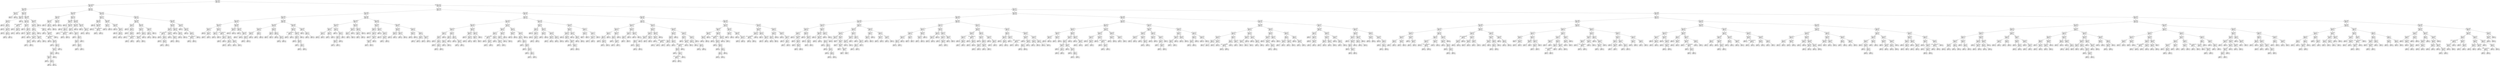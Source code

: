 digraph Tree {
node [shape=box] ;
0 [label="X[10] <= 3.676\nmse = 2.044\nsamples = 3452\nvalue = 4.335"] ;
1 [label="X[10] <= 2.138\nmse = 0.949\nsamples = 926\nvalue = 2.302"] ;
0 -> 1 [labeldistance=2.5, labelangle=45, headlabel="True"] ;
2 [label="X[10] <= 0.896\nmse = 0.374\nsamples = 386\nvalue = 1.318"] ;
1 -> 2 ;
3 [label="X[10] <= 0.347\nmse = 0.12\nsamples = 90\nvalue = 0.338"] ;
2 -> 3 ;
4 [label="mse = 0.0\nsamples = 43\nvalue = 0.0"] ;
3 -> 4 ;
5 [label="mse = -0.0\nsamples = 47\nvalue = 0.693"] ;
3 -> 5 ;
6 [label="X[10] <= 1.498\nmse = 0.111\nsamples = 296\nvalue = 1.584"] ;
2 -> 6 ;
7 [label="X[10] <= 1.242\nmse = 0.021\nsamples = 123\nvalue = 1.245"] ;
6 -> 7 ;
8 [label="X[16] <= 45.0\nmse = 0.0\nsamples = 62\nvalue = 1.099"] ;
7 -> 8 ;
9 [label="mse = 0.0\nsamples = 15\nvalue = 1.099"] ;
8 -> 9 ;
10 [label="X[9] <= 0.5\nmse = 0.0\nsamples = 47\nvalue = 1.099"] ;
8 -> 10 ;
11 [label="mse = 0.0\nsamples = 2\nvalue = 1.099"] ;
10 -> 11 ;
12 [label="X[7] <= 3.002\nmse = 0.0\nsamples = 45\nvalue = 1.099"] ;
10 -> 12 ;
13 [label="mse = 0.0\nsamples = 5\nvalue = 1.099"] ;
12 -> 13 ;
14 [label="X[14] <= 2.0\nmse = 0.0\nsamples = 40\nvalue = 1.099"] ;
12 -> 14 ;
15 [label="mse = 0.0\nsamples = 3\nvalue = 1.099"] ;
14 -> 15 ;
16 [label="mse = 0.0\nsamples = 37\nvalue = 1.099"] ;
14 -> 16 ;
17 [label="mse = -0.0\nsamples = 61\nvalue = 1.386"] ;
7 -> 17 ;
18 [label="X[10] <= 1.869\nmse = 0.033\nsamples = 173\nvalue = 1.83"] ;
6 -> 18 ;
19 [label="X[10] <= 1.701\nmse = 0.008\nsamples = 100\nvalue = 1.689"] ;
18 -> 19 ;
20 [label="X[23] <= 1294056000.0\nmse = 0.0\nsamples = 52\nvalue = 1.609"] ;
19 -> 20 ;
21 [label="mse = 0.0\nsamples = 1\nvalue = 1.609"] ;
20 -> 21 ;
22 [label="X[6] <= 45.5\nmse = 0.0\nsamples = 51\nvalue = 1.609"] ;
20 -> 22 ;
23 [label="mse = 0.0\nsamples = 1\nvalue = 1.609"] ;
22 -> 23 ;
24 [label="mse = -0.0\nsamples = 50\nvalue = 1.609"] ;
22 -> 24 ;
25 [label="X[16] <= 130.0\nmse = 0.0\nsamples = 48\nvalue = 1.792"] ;
19 -> 25 ;
26 [label="mse = -0.0\nsamples = 11\nvalue = 1.792"] ;
25 -> 26 ;
27 [label="X[14] <= 4.5\nmse = 0.0\nsamples = 37\nvalue = 1.792"] ;
25 -> 27 ;
28 [label="mse = -0.0\nsamples = 5\nvalue = 1.792"] ;
27 -> 28 ;
29 [label="X[5] <= 13.258\nmse = 0.0\nsamples = 32\nvalue = 1.792"] ;
27 -> 29 ;
30 [label="mse = 0.0\nsamples = 3\nvalue = 1.792"] ;
29 -> 30 ;
31 [label="mse = 0.0\nsamples = 29\nvalue = 1.792"] ;
29 -> 31 ;
32 [label="X[10] <= 2.013\nmse = 0.004\nsamples = 73\nvalue = 2.017"] ;
18 -> 32 ;
33 [label="X[7] <= 6.502\nmse = 0.0\nsamples = 39\nvalue = 1.946"] ;
32 -> 33 ;
34 [label="X[3] <= 1.5\nmse = 0.0\nsamples = 8\nvalue = 1.946"] ;
33 -> 34 ;
35 [label="X[0] <= 2.5\nmse = 0.0\nsamples = 5\nvalue = 1.946"] ;
34 -> 35 ;
36 [label="X[5] <= 21.967\nmse = 0.0\nsamples = 3\nvalue = 1.946"] ;
35 -> 36 ;
37 [label="X[6] <= 53.0\nmse = 0.0\nsamples = 2\nvalue = 1.946"] ;
36 -> 37 ;
38 [label="mse = 0.0\nsamples = 1\nvalue = 1.946"] ;
37 -> 38 ;
39 [label="mse = 0.0\nsamples = 1\nvalue = 1.946"] ;
37 -> 39 ;
40 [label="mse = -0.0\nsamples = 1\nvalue = 1.946"] ;
36 -> 40 ;
41 [label="X[4] <= 25.83\nmse = 0.0\nsamples = 2\nvalue = 1.946"] ;
35 -> 41 ;
42 [label="mse = 0.0\nsamples = 1\nvalue = 1.946"] ;
41 -> 42 ;
43 [label="mse = 0.0\nsamples = 1\nvalue = 1.946"] ;
41 -> 43 ;
44 [label="mse = 0.0\nsamples = 3\nvalue = 1.946"] ;
34 -> 44 ;
45 [label="X[12] <= 1.5\nmse = 0.0\nsamples = 31\nvalue = 1.946"] ;
33 -> 45 ;
46 [label="mse = 0.0\nsamples = 1\nvalue = 1.946"] ;
45 -> 46 ;
47 [label="X[7] <= 31.999\nmse = 0.0\nsamples = 30\nvalue = 1.946"] ;
45 -> 47 ;
48 [label="X[23] <= 1297999808.0\nmse = 0.0\nsamples = 29\nvalue = 1.946"] ;
47 -> 48 ;
49 [label="mse = -0.0\nsamples = 6\nvalue = 1.946"] ;
48 -> 49 ;
50 [label="X[6] <= 59.0\nmse = 0.0\nsamples = 23\nvalue = 1.946"] ;
48 -> 50 ;
51 [label="mse = 0.0\nsamples = 3\nvalue = 1.946"] ;
50 -> 51 ;
52 [label="X[14] <= 12.5\nmse = 0.0\nsamples = 20\nvalue = 1.946"] ;
50 -> 52 ;
53 [label="X[5] <= 14.773\nmse = 0.0\nsamples = 9\nvalue = 1.946"] ;
52 -> 53 ;
54 [label="X[18] <= 0.5\nmse = 0.0\nsamples = 5\nvalue = 1.946"] ;
53 -> 54 ;
55 [label="X[16] <= 193.5\nmse = 0.0\nsamples = 4\nvalue = 1.946"] ;
54 -> 55 ;
56 [label="mse = 0.0\nsamples = 1\nvalue = 1.946"] ;
55 -> 56 ;
57 [label="X[8] <= 0.5\nmse = 0.0\nsamples = 3\nvalue = 1.946"] ;
55 -> 57 ;
58 [label="mse = 0.0\nsamples = 2\nvalue = 1.946"] ;
57 -> 58 ;
59 [label="mse = -0.0\nsamples = 1\nvalue = 1.946"] ;
57 -> 59 ;
60 [label="mse = -0.0\nsamples = 1\nvalue = 1.946"] ;
54 -> 60 ;
61 [label="mse = -0.0\nsamples = 4\nvalue = 1.946"] ;
53 -> 61 ;
62 [label="mse = 0.0\nsamples = 11\nvalue = 1.946"] ;
52 -> 62 ;
63 [label="mse = -0.0\nsamples = 1\nvalue = 1.946"] ;
47 -> 63 ;
64 [label="mse = -0.0\nsamples = 34\nvalue = 2.079"] ;
32 -> 64 ;
65 [label="X[10] <= 2.97\nmse = 0.186\nsamples = 540\nvalue = 2.998"] ;
1 -> 65 ;
66 [label="X[10] <= 2.525\nmse = 0.048\nsamples = 237\nvalue = 2.58"] ;
65 -> 66 ;
67 [label="X[10] <= 2.35\nmse = 0.01\nsamples = 98\nvalue = 2.347"] ;
66 -> 67 ;
68 [label="X[10] <= 2.25\nmse = 0.003\nsamples = 51\nvalue = 2.26"] ;
67 -> 68 ;
69 [label="mse = -0.0\nsamples = 21\nvalue = 2.197"] ;
68 -> 69 ;
70 [label="X[9] <= 4.5\nmse = 0.0\nsamples = 30\nvalue = 2.303"] ;
68 -> 70 ;
71 [label="mse = 0.0\nsamples = 1\nvalue = 2.303"] ;
70 -> 71 ;
72 [label="mse = -0.0\nsamples = 29\nvalue = 2.303"] ;
70 -> 72 ;
73 [label="X[10] <= 2.441\nmse = 0.002\nsamples = 47\nvalue = 2.437"] ;
67 -> 73 ;
74 [label="mse = 0.0\nsamples = 26\nvalue = 2.398"] ;
73 -> 74 ;
75 [label="mse = -0.0\nsamples = 21\nvalue = 2.485"] ;
73 -> 75 ;
76 [label="X[10] <= 2.74\nmse = 0.013\nsamples = 139\nvalue = 2.737"] ;
66 -> 76 ;
77 [label="X[10] <= 2.602\nmse = 0.003\nsamples = 71\nvalue = 2.637"] ;
76 -> 77 ;
78 [label="mse = -0.0\nsamples = 26\nvalue = 2.565"] ;
77 -> 78 ;
79 [label="X[10] <= 2.674\nmse = 0.001\nsamples = 45\nvalue = 2.674"] ;
77 -> 79 ;
80 [label="mse = -0.0\nsamples = 24\nvalue = 2.639"] ;
79 -> 80 ;
81 [label="X[16] <= 7.5\nmse = 0.0\nsamples = 21\nvalue = 2.708"] ;
79 -> 81 ;
82 [label="mse = 0.0\nsamples = 1\nvalue = 2.708"] ;
81 -> 82 ;
83 [label="X[23] <= 1302006592.0\nmse = 0.0\nsamples = 20\nvalue = 2.708"] ;
81 -> 83 ;
84 [label="mse = 0.0\nsamples = 5\nvalue = 2.708"] ;
83 -> 84 ;
85 [label="mse = -0.0\nsamples = 15\nvalue = 2.708"] ;
83 -> 85 ;
86 [label="X[10] <= 2.862\nmse = 0.004\nsamples = 68\nvalue = 2.831"] ;
76 -> 86 ;
87 [label="X[10] <= 2.803\nmse = 0.001\nsamples = 45\nvalue = 2.799"] ;
86 -> 87 ;
88 [label="X[2] <= 0.5\nmse = 0.0\nsamples = 26\nvalue = 2.773"] ;
87 -> 88 ;
89 [label="mse = -0.0\nsamples = 11\nvalue = 2.773"] ;
88 -> 89 ;
90 [label="X[4] <= 14.76\nmse = 0.0\nsamples = 15\nvalue = 2.773"] ;
88 -> 90 ;
91 [label="mse = 0.0\nsamples = 5\nvalue = 2.773"] ;
90 -> 91 ;
92 [label="X[3] <= 2.5\nmse = 0.0\nsamples = 10\nvalue = 2.773"] ;
90 -> 92 ;
93 [label="X[6] <= 74.5\nmse = 0.0\nsamples = 9\nvalue = 2.773"] ;
92 -> 93 ;
94 [label="mse = 0.0\nsamples = 3\nvalue = 2.773"] ;
93 -> 94 ;
95 [label="X[15] <= 0.5\nmse = 0.0\nsamples = 6\nvalue = 2.773"] ;
93 -> 95 ;
96 [label="mse = 0.0\nsamples = 2\nvalue = 2.773"] ;
95 -> 96 ;
97 [label="mse = 0.0\nsamples = 4\nvalue = 2.773"] ;
95 -> 97 ;
98 [label="mse = -0.0\nsamples = 1\nvalue = 2.773"] ;
92 -> 98 ;
99 [label="mse = -0.0\nsamples = 19\nvalue = 2.833"] ;
87 -> 99 ;
100 [label="X[10] <= 2.917\nmse = 0.001\nsamples = 23\nvalue = 2.92"] ;
86 -> 100 ;
101 [label="mse = -0.0\nsamples = 11\nvalue = 2.89"] ;
100 -> 101 ;
102 [label="X[5] <= 11.743\nmse = 0.0\nsamples = 12\nvalue = 2.944"] ;
100 -> 102 ;
103 [label="mse = 0.0\nsamples = 2\nvalue = 2.944"] ;
102 -> 103 ;
104 [label="mse = -0.0\nsamples = 10\nvalue = 2.944"] ;
102 -> 104 ;
105 [label="X[10] <= 3.314\nmse = 0.043\nsamples = 303\nvalue = 3.336"] ;
65 -> 105 ;
106 [label="X[10] <= 3.113\nmse = 0.01\nsamples = 137\nvalue = 3.134"] ;
105 -> 106 ;
107 [label="X[10] <= 3.02\nmse = 0.001\nsamples = 56\nvalue = 3.031"] ;
106 -> 107 ;
108 [label="mse = -0.0\nsamples = 25\nvalue = 2.996"] ;
107 -> 108 ;
109 [label="X[10] <= 3.068\nmse = 0.001\nsamples = 31\nvalue = 3.062"] ;
107 -> 109 ;
110 [label="mse = -0.0\nsamples = 18\nvalue = 3.045"] ;
109 -> 110 ;
111 [label="X[23] <= 1294676992.0\nmse = 0.0\nsamples = 13\nvalue = 3.091"] ;
109 -> 111 ;
112 [label="mse = 0.0\nsamples = 1\nvalue = 3.091"] ;
111 -> 112 ;
113 [label="mse = 0.0\nsamples = 12\nvalue = 3.091"] ;
111 -> 113 ;
114 [label="X[10] <= 3.198\nmse = 0.003\nsamples = 81\nvalue = 3.211"] ;
106 -> 114 ;
115 [label="X[10] <= 3.157\nmse = 0.0\nsamples = 34\nvalue = 3.156"] ;
114 -> 115 ;
116 [label="mse = -0.0\nsamples = 18\nvalue = 3.135"] ;
115 -> 116 ;
117 [label="mse = -0.0\nsamples = 16\nvalue = 3.178"] ;
115 -> 117 ;
118 [label="X[10] <= 3.238\nmse = 0.001\nsamples = 47\nvalue = 3.252"] ;
114 -> 118 ;
119 [label="mse = -0.0\nsamples = 18\nvalue = 3.219"] ;
118 -> 119 ;
120 [label="X[10] <= 3.277\nmse = 0.0\nsamples = 29\nvalue = 3.276"] ;
118 -> 120 ;
121 [label="mse = -0.0\nsamples = 14\nvalue = 3.258"] ;
120 -> 121 ;
122 [label="X[12] <= 4.0\nmse = 0.0\nsamples = 15\nvalue = 3.296"] ;
120 -> 122 ;
123 [label="mse = 0.0\nsamples = 4\nvalue = 3.296"] ;
122 -> 123 ;
124 [label="mse = 0.0\nsamples = 11\nvalue = 3.296"] ;
122 -> 124 ;
125 [label="X[10] <= 3.511\nmse = 0.011\nsamples = 166\nvalue = 3.495"] ;
105 -> 125 ;
126 [label="X[10] <= 3.384\nmse = 0.003\nsamples = 91\nvalue = 3.408"] ;
125 -> 126 ;
127 [label="X[10] <= 3.35\nmse = 0.0\nsamples = 29\nvalue = 3.343"] ;
126 -> 127 ;
128 [label="mse = -0.0\nsamples = 19\nvalue = 3.332"] ;
127 -> 128 ;
129 [label="X[9] <= 20.5\nmse = 0.0\nsamples = 10\nvalue = 3.367"] ;
127 -> 129 ;
130 [label="mse = 0.0\nsamples = 1\nvalue = 3.367"] ;
129 -> 130 ;
131 [label="X[14] <= 5.0\nmse = 0.0\nsamples = 9\nvalue = 3.367"] ;
129 -> 131 ;
132 [label="mse = 0.0\nsamples = 1\nvalue = 3.367"] ;
131 -> 132 ;
133 [label="X[23] <= 1297638016.0\nmse = 0.0\nsamples = 8\nvalue = 3.367"] ;
131 -> 133 ;
134 [label="mse = 0.0\nsamples = 1\nvalue = 3.367"] ;
133 -> 134 ;
135 [label="mse = 0.0\nsamples = 7\nvalue = 3.367"] ;
133 -> 135 ;
136 [label="X[10] <= 3.45\nmse = 0.001\nsamples = 62\nvalue = 3.444"] ;
126 -> 136 ;
137 [label="X[10] <= 3.418\nmse = 0.0\nsamples = 34\nvalue = 3.422"] ;
136 -> 137 ;
138 [label="mse = -0.0\nsamples = 14\nvalue = 3.401"] ;
137 -> 138 ;
139 [label="X[14] <= 12.5\nmse = 0.0\nsamples = 20\nvalue = 3.434"] ;
137 -> 139 ;
140 [label="X[16] <= 343.0\nmse = 0.0\nsamples = 8\nvalue = 3.434"] ;
139 -> 140 ;
141 [label="mse = 0.0\nsamples = 7\nvalue = 3.434"] ;
140 -> 141 ;
142 [label="mse = 0.0\nsamples = 1\nvalue = 3.434"] ;
140 -> 142 ;
143 [label="mse = -0.0\nsamples = 12\nvalue = 3.434"] ;
139 -> 143 ;
144 [label="X[10] <= 3.481\nmse = 0.0\nsamples = 28\nvalue = 3.477"] ;
136 -> 144 ;
145 [label="X[15] <= 1.5\nmse = 0.0\nsamples = 17\nvalue = 3.466"] ;
144 -> 145 ;
146 [label="mse = 0.0\nsamples = 1\nvalue = 3.466"] ;
145 -> 146 ;
147 [label="mse = 0.0\nsamples = 16\nvalue = 3.466"] ;
145 -> 147 ;
148 [label="mse = -0.0\nsamples = 11\nvalue = 3.497"] ;
144 -> 148 ;
149 [label="X[10] <= 3.597\nmse = 0.002\nsamples = 75\nvalue = 3.596"] ;
125 -> 149 ;
150 [label="X[10] <= 3.541\nmse = 0.001\nsamples = 39\nvalue = 3.556"] ;
149 -> 150 ;
151 [label="X[4] <= 20.5\nmse = 0.0\nsamples = 13\nvalue = 3.526"] ;
150 -> 151 ;
152 [label="X[23] <= 1294452032.0\nmse = 0.0\nsamples = 10\nvalue = 3.526"] ;
151 -> 152 ;
153 [label="mse = 0.0\nsamples = 1\nvalue = 3.526"] ;
152 -> 153 ;
154 [label="X[15] <= 1.5\nmse = 0.0\nsamples = 9\nvalue = 3.526"] ;
152 -> 154 ;
155 [label="mse = 0.0\nsamples = 1\nvalue = 3.526"] ;
154 -> 155 ;
156 [label="X[6] <= 18.0\nmse = 0.0\nsamples = 8\nvalue = 3.526"] ;
154 -> 156 ;
157 [label="mse = 0.0\nsamples = 1\nvalue = 3.526"] ;
156 -> 157 ;
158 [label="mse = -0.0\nsamples = 7\nvalue = 3.526"] ;
156 -> 158 ;
159 [label="X[7] <= 3.501\nmse = 0.0\nsamples = 3\nvalue = 3.526"] ;
151 -> 159 ;
160 [label="mse = 0.0\nsamples = 1\nvalue = 3.526"] ;
159 -> 160 ;
161 [label="X[12] <= 8.0\nmse = 0.0\nsamples = 2\nvalue = 3.526"] ;
159 -> 161 ;
162 [label="mse = 0.0\nsamples = 1\nvalue = 3.526"] ;
161 -> 162 ;
163 [label="mse = -0.0\nsamples = 1\nvalue = 3.526"] ;
161 -> 163 ;
164 [label="X[10] <= 3.569\nmse = 0.0\nsamples = 26\nvalue = 3.569"] ;
150 -> 164 ;
165 [label="mse = 0.0\nsamples = 13\nvalue = 3.555"] ;
164 -> 165 ;
166 [label="X[6] <= 53.0\nmse = 0.0\nsamples = 13\nvalue = 3.584"] ;
164 -> 166 ;
167 [label="mse = -0.0\nsamples = 3\nvalue = 3.584"] ;
166 -> 167 ;
168 [label="mse = -0.0\nsamples = 10\nvalue = 3.584"] ;
166 -> 168 ;
169 [label="X[10] <= 3.624\nmse = 0.0\nsamples = 36\nvalue = 3.637"] ;
149 -> 169 ;
170 [label="mse = -0.0\nsamples = 11\nvalue = 3.611"] ;
169 -> 170 ;
171 [label="X[10] <= 3.651\nmse = 0.0\nsamples = 25\nvalue = 3.648"] ;
169 -> 171 ;
172 [label="mse = 0.0\nsamples = 14\nvalue = 3.638"] ;
171 -> 172 ;
173 [label="X[12] <= 8.0\nmse = 0.0\nsamples = 11\nvalue = 3.664"] ;
171 -> 173 ;
174 [label="X[23] <= 1296788416.0\nmse = 0.0\nsamples = 8\nvalue = 3.664"] ;
173 -> 174 ;
175 [label="mse = 0.0\nsamples = 1\nvalue = 3.664"] ;
174 -> 175 ;
176 [label="mse = -0.0\nsamples = 7\nvalue = 3.664"] ;
174 -> 176 ;
177 [label="mse = 0.0\nsamples = 3\nvalue = 3.664"] ;
173 -> 177 ;
178 [label="X[10] <= 5.021\nmse = 0.424\nsamples = 2526\nvalue = 5.063"] ;
0 -> 178 [labeldistance=2.5, labelangle=-45, headlabel="False"] ;
179 [label="X[10] <= 4.425\nmse = 0.133\nsamples = 1152\nvalue = 4.477"] ;
178 -> 179 ;
180 [label="X[10] <= 4.086\nmse = 0.041\nsamples = 485\nvalue = 4.107"] ;
179 -> 180 ;
181 [label="X[10] <= 3.902\nmse = 0.012\nsamples = 221\nvalue = 3.912"] ;
180 -> 181 ;
182 [label="X[10] <= 3.795\nmse = 0.003\nsamples = 97\nvalue = 3.799"] ;
181 -> 182 ;
183 [label="X[10] <= 3.726\nmse = 0.001\nsamples = 45\nvalue = 3.744"] ;
182 -> 183 ;
184 [label="X[10] <= 3.701\nmse = 0.0\nsamples = 13\nvalue = 3.701"] ;
183 -> 184 ;
185 [label="mse = 0.0\nsamples = 6\nvalue = 3.689"] ;
184 -> 185 ;
186 [label="X[5] <= 7.197\nmse = 0.0\nsamples = 7\nvalue = 3.714"] ;
184 -> 186 ;
187 [label="mse = 0.0\nsamples = 1\nvalue = 3.714"] ;
186 -> 187 ;
188 [label="mse = 0.0\nsamples = 6\nvalue = 3.714"] ;
186 -> 188 ;
189 [label="X[10] <= 3.773\nmse = 0.0\nsamples = 32\nvalue = 3.766"] ;
183 -> 189 ;
190 [label="X[10] <= 3.749\nmse = 0.0\nsamples = 19\nvalue = 3.755"] ;
189 -> 190 ;
191 [label="mse = -0.0\nsamples = 5\nvalue = 3.738"] ;
190 -> 191 ;
192 [label="mse = -0.0\nsamples = 14\nvalue = 3.761"] ;
190 -> 192 ;
193 [label="X[23] <= 1296043200.0\nmse = 0.0\nsamples = 13\nvalue = 3.784"] ;
189 -> 193 ;
194 [label="X[14] <= 14.5\nmse = 0.0\nsamples = 3\nvalue = 3.784"] ;
193 -> 194 ;
195 [label="mse = 0.0\nsamples = 2\nvalue = 3.784"] ;
194 -> 195 ;
196 [label="mse = 0.0\nsamples = 1\nvalue = 3.784"] ;
194 -> 196 ;
197 [label="X[2] <= 0.5\nmse = 0.0\nsamples = 10\nvalue = 3.784"] ;
193 -> 197 ;
198 [label="X[3] <= 2.5\nmse = 0.0\nsamples = 5\nvalue = 3.784"] ;
197 -> 198 ;
199 [label="mse = 0.0\nsamples = 4\nvalue = 3.784"] ;
198 -> 199 ;
200 [label="mse = 0.0\nsamples = 1\nvalue = 3.784"] ;
198 -> 200 ;
201 [label="X[9] <= 41.5\nmse = 0.0\nsamples = 5\nvalue = 3.784"] ;
197 -> 201 ;
202 [label="mse = 0.0\nsamples = 4\nvalue = 3.784"] ;
201 -> 202 ;
203 [label="mse = 0.0\nsamples = 1\nvalue = 3.784"] ;
201 -> 203 ;
204 [label="X[10] <= 3.839\nmse = 0.001\nsamples = 52\nvalue = 3.838"] ;
182 -> 204 ;
205 [label="X[10] <= 3.818\nmse = 0.0\nsamples = 28\nvalue = 3.817"] ;
204 -> 205 ;
206 [label="mse = -0.0\nsamples = 16\nvalue = 3.807"] ;
205 -> 206 ;
207 [label="mse = -0.0\nsamples = 12\nvalue = 3.829"] ;
205 -> 207 ;
208 [label="X[10] <= 3.861\nmse = 0.0\nsamples = 24\nvalue = 3.862"] ;
204 -> 208 ;
209 [label="mse = -0.0\nsamples = 14\nvalue = 3.85"] ;
208 -> 209 ;
210 [label="X[10] <= 3.882\nmse = 0.0\nsamples = 10\nvalue = 3.879"] ;
208 -> 210 ;
211 [label="mse = -0.0\nsamples = 6\nvalue = 3.871"] ;
210 -> 211 ;
212 [label="mse = 0.0\nsamples = 4\nvalue = 3.892"] ;
210 -> 212 ;
213 [label="X[10] <= 3.998\nmse = 0.003\nsamples = 124\nvalue = 3.994"] ;
181 -> 213 ;
214 [label="X[10] <= 3.961\nmse = 0.001\nsamples = 68\nvalue = 3.952"] ;
213 -> 214 ;
215 [label="X[10] <= 3.942\nmse = 0.0\nsamples = 40\nvalue = 3.933"] ;
214 -> 215 ;
216 [label="X[10] <= 3.922\nmse = 0.0\nsamples = 25\nvalue = 3.922"] ;
215 -> 216 ;
217 [label="X[15] <= 0.5\nmse = 0.0\nsamples = 13\nvalue = 3.912"] ;
216 -> 217 ;
218 [label="mse = 0.0\nsamples = 1\nvalue = 3.912"] ;
217 -> 218 ;
219 [label="mse = 0.0\nsamples = 12\nvalue = 3.912"] ;
217 -> 219 ;
220 [label="mse = 0.0\nsamples = 12\nvalue = 3.932"] ;
216 -> 220 ;
221 [label="X[16] <= 2.0\nmse = 0.0\nsamples = 15\nvalue = 3.951"] ;
215 -> 221 ;
222 [label="mse = 0.0\nsamples = 1\nvalue = 3.951"] ;
221 -> 222 ;
223 [label="mse = -0.0\nsamples = 14\nvalue = 3.951"] ;
221 -> 223 ;
224 [label="X[10] <= 3.98\nmse = 0.0\nsamples = 28\nvalue = 3.981"] ;
214 -> 224 ;
225 [label="X[13] <= 4.5\nmse = 0.0\nsamples = 13\nvalue = 3.97"] ;
224 -> 225 ;
226 [label="mse = 0.0\nsamples = 1\nvalue = 3.97"] ;
225 -> 226 ;
227 [label="mse = -0.0\nsamples = 12\nvalue = 3.97"] ;
225 -> 227 ;
228 [label="X[14] <= 7.5\nmse = 0.0\nsamples = 15\nvalue = 3.989"] ;
224 -> 228 ;
229 [label="mse = 0.0\nsamples = 3\nvalue = 3.989"] ;
228 -> 229 ;
230 [label="X[14] <= 8.5\nmse = 0.0\nsamples = 12\nvalue = 3.989"] ;
228 -> 230 ;
231 [label="mse = 0.0\nsamples = 1\nvalue = 3.989"] ;
230 -> 231 ;
232 [label="mse = -0.0\nsamples = 11\nvalue = 3.989"] ;
230 -> 232 ;
233 [label="X[10] <= 4.052\nmse = 0.001\nsamples = 56\nvalue = 4.044"] ;
213 -> 233 ;
234 [label="X[10] <= 4.016\nmse = 0.0\nsamples = 36\nvalue = 4.024"] ;
233 -> 234 ;
235 [label="X[23] <= 1296738048.0\nmse = 0.0\nsamples = 13\nvalue = 4.007"] ;
234 -> 235 ;
236 [label="mse = 0.0\nsamples = 2\nvalue = 4.007"] ;
235 -> 236 ;
237 [label="mse = 0.0\nsamples = 11\nvalue = 4.007"] ;
235 -> 237 ;
238 [label="X[10] <= 4.034\nmse = 0.0\nsamples = 23\nvalue = 4.034"] ;
234 -> 238 ;
239 [label="X[18] <= 0.5\nmse = 0.0\nsamples = 12\nvalue = 4.025"] ;
238 -> 239 ;
240 [label="mse = 0.0\nsamples = 9\nvalue = 4.025"] ;
239 -> 240 ;
241 [label="X[9] <= 39.0\nmse = 0.0\nsamples = 3\nvalue = 4.025"] ;
239 -> 241 ;
242 [label="mse = 0.0\nsamples = 1\nvalue = 4.025"] ;
241 -> 242 ;
243 [label="X[8] <= 5.5\nmse = 0.0\nsamples = 2\nvalue = 4.025"] ;
241 -> 243 ;
244 [label="mse = 0.0\nsamples = 1\nvalue = 4.025"] ;
243 -> 244 ;
245 [label="mse = 0.0\nsamples = 1\nvalue = 4.025"] ;
243 -> 245 ;
246 [label="mse = -0.0\nsamples = 11\nvalue = 4.043"] ;
238 -> 246 ;
247 [label="X[10] <= 4.069\nmse = 0.0\nsamples = 20\nvalue = 4.072"] ;
233 -> 247 ;
248 [label="mse = -0.0\nsamples = 7\nvalue = 4.06"] ;
247 -> 248 ;
249 [label="X[13] <= 2.5\nmse = 0.0\nsamples = 13\nvalue = 4.078"] ;
247 -> 249 ;
250 [label="mse = 0.0\nsamples = 3\nvalue = 4.078"] ;
249 -> 250 ;
251 [label="mse = 0.0\nsamples = 10\nvalue = 4.078"] ;
249 -> 251 ;
252 [label="X[10] <= 4.256\nmse = 0.009\nsamples = 264\nvalue = 4.262"] ;
180 -> 252 ;
253 [label="X[10] <= 4.182\nmse = 0.002\nsamples = 116\nvalue = 4.17"] ;
252 -> 253 ;
254 [label="X[10] <= 4.135\nmse = 0.001\nsamples = 70\nvalue = 4.136"] ;
253 -> 254 ;
255 [label="X[10] <= 4.119\nmse = 0.0\nsamples = 31\nvalue = 4.112"] ;
254 -> 255 ;
256 [label="X[10] <= 4.103\nmse = 0.0\nsamples = 18\nvalue = 4.103"] ;
255 -> 256 ;
257 [label="mse = 0.0\nsamples = 9\nvalue = 4.094"] ;
256 -> 257 ;
258 [label="mse = -0.0\nsamples = 9\nvalue = 4.111"] ;
256 -> 258 ;
259 [label="X[4] <= 9.43\nmse = 0.0\nsamples = 13\nvalue = 4.127"] ;
255 -> 259 ;
260 [label="mse = 0.0\nsamples = 2\nvalue = 4.127"] ;
259 -> 260 ;
261 [label="mse = 0.0\nsamples = 11\nvalue = 4.127"] ;
259 -> 261 ;
262 [label="X[10] <= 4.151\nmse = 0.0\nsamples = 39\nvalue = 4.156"] ;
254 -> 262 ;
263 [label="mse = 0.0\nsamples = 13\nvalue = 4.143"] ;
262 -> 263 ;
264 [label="X[10] <= 4.167\nmse = 0.0\nsamples = 26\nvalue = 4.162"] ;
262 -> 264 ;
265 [label="X[12] <= 2.5\nmse = 0.0\nsamples = 19\nvalue = 4.159"] ;
264 -> 265 ;
266 [label="X[16] <= 24.5\nmse = 0.0\nsamples = 11\nvalue = 4.159"] ;
265 -> 266 ;
267 [label="mse = 0.0\nsamples = 4\nvalue = 4.159"] ;
266 -> 267 ;
268 [label="mse = 0.0\nsamples = 7\nvalue = 4.159"] ;
266 -> 268 ;
269 [label="mse = 0.0\nsamples = 8\nvalue = 4.159"] ;
265 -> 269 ;
270 [label="mse = -0.0\nsamples = 7\nvalue = 4.174"] ;
264 -> 270 ;
271 [label="X[10] <= 4.212\nmse = 0.001\nsamples = 46\nvalue = 4.223"] ;
253 -> 271 ;
272 [label="X[10] <= 4.197\nmse = 0.0\nsamples = 18\nvalue = 4.194"] ;
271 -> 272 ;
273 [label="X[15] <= 0.5\nmse = 0.0\nsamples = 11\nvalue = 4.19"] ;
272 -> 273 ;
274 [label="mse = 0.0\nsamples = 1\nvalue = 4.19"] ;
273 -> 274 ;
275 [label="mse = -0.0\nsamples = 10\nvalue = 4.19"] ;
273 -> 275 ;
276 [label="mse = -0.0\nsamples = 7\nvalue = 4.205"] ;
272 -> 276 ;
277 [label="X[10] <= 4.241\nmse = 0.0\nsamples = 28\nvalue = 4.238"] ;
271 -> 277 ;
278 [label="X[10] <= 4.227\nmse = 0.0\nsamples = 17\nvalue = 4.228"] ;
277 -> 278 ;
279 [label="mse = 0.0\nsamples = 7\nvalue = 4.22"] ;
278 -> 279 ;
280 [label="mse = 0.0\nsamples = 10\nvalue = 4.234"] ;
278 -> 280 ;
281 [label="mse = -0.0\nsamples = 11\nvalue = 4.248"] ;
277 -> 281 ;
282 [label="X[10] <= 4.337\nmse = 0.002\nsamples = 148\nvalue = 4.338"] ;
252 -> 282 ;
283 [label="X[10] <= 4.297\nmse = 0.001\nsamples = 77\nvalue = 4.295"] ;
282 -> 283 ;
284 [label="X[10] <= 4.27\nmse = 0.0\nsamples = 40\nvalue = 4.275"] ;
283 -> 284 ;
285 [label="mse = 0.0\nsamples = 14\nvalue = 4.263"] ;
284 -> 285 ;
286 [label="X[10] <= 4.284\nmse = 0.0\nsamples = 26\nvalue = 4.281"] ;
284 -> 286 ;
287 [label="mse = -0.0\nsamples = 17\nvalue = 4.277"] ;
286 -> 287 ;
288 [label="X[16] <= 301.0\nmse = 0.0\nsamples = 9\nvalue = 4.29"] ;
286 -> 288 ;
289 [label="X[16] <= 206.0\nmse = 0.0\nsamples = 6\nvalue = 4.29"] ;
288 -> 289 ;
290 [label="mse = 0.0\nsamples = 2\nvalue = 4.29"] ;
289 -> 290 ;
291 [label="mse = -0.0\nsamples = 4\nvalue = 4.29"] ;
289 -> 291 ;
292 [label="mse = -0.0\nsamples = 3\nvalue = 4.29"] ;
288 -> 292 ;
293 [label="X[10] <= 4.311\nmse = 0.0\nsamples = 37\nvalue = 4.317"] ;
283 -> 293 ;
294 [label="mse = 0.0\nsamples = 12\nvalue = 4.304"] ;
293 -> 294 ;
295 [label="X[10] <= 4.324\nmse = 0.0\nsamples = 25\nvalue = 4.323"] ;
293 -> 295 ;
296 [label="mse = -0.0\nsamples = 16\nvalue = 4.317"] ;
295 -> 296 ;
297 [label="X[7] <= 8.502\nmse = 0.0\nsamples = 9\nvalue = 4.331"] ;
295 -> 297 ;
298 [label="mse = 0.0\nsamples = 1\nvalue = 4.331"] ;
297 -> 298 ;
299 [label="mse = 0.0\nsamples = 8\nvalue = 4.331"] ;
297 -> 299 ;
300 [label="X[10] <= 4.388\nmse = 0.001\nsamples = 71\nvalue = 4.381"] ;
282 -> 300 ;
301 [label="X[10] <= 4.363\nmse = 0.0\nsamples = 42\nvalue = 4.359"] ;
300 -> 301 ;
302 [label="X[10] <= 4.35\nmse = 0.0\nsamples = 29\nvalue = 4.351"] ;
301 -> 302 ;
303 [label="mse = 0.0\nsamples = 12\nvalue = 4.344"] ;
302 -> 303 ;
304 [label="mse = 0.0\nsamples = 17\nvalue = 4.357"] ;
302 -> 304 ;
305 [label="X[10] <= 4.376\nmse = 0.0\nsamples = 13\nvalue = 4.374"] ;
301 -> 305 ;
306 [label="mse = 0.0\nsamples = 7\nvalue = 4.369"] ;
305 -> 306 ;
307 [label="mse = -0.0\nsamples = 6\nvalue = 4.382"] ;
305 -> 307 ;
308 [label="X[10] <= 4.413\nmse = 0.0\nsamples = 29\nvalue = 4.408"] ;
300 -> 308 ;
309 [label="X[10] <= 4.401\nmse = 0.0\nsamples = 19\nvalue = 4.403"] ;
308 -> 309 ;
310 [label="mse = 0.0\nsamples = 6\nvalue = 4.394"] ;
309 -> 310 ;
311 [label="mse = -0.0\nsamples = 13\nvalue = 4.407"] ;
309 -> 311 ;
312 [label="X[3] <= 1.5\nmse = 0.0\nsamples = 10\nvalue = 4.419"] ;
308 -> 312 ;
313 [label="X[4] <= 8.2\nmse = 0.0\nsamples = 6\nvalue = 4.419"] ;
312 -> 313 ;
314 [label="mse = 0.0\nsamples = 2\nvalue = 4.419"] ;
313 -> 314 ;
315 [label="mse = 0.0\nsamples = 4\nvalue = 4.419"] ;
313 -> 315 ;
316 [label="X[5] <= 12.878\nmse = 0.0\nsamples = 4\nvalue = 4.419"] ;
312 -> 316 ;
317 [label="mse = 0.0\nsamples = 2\nvalue = 4.419"] ;
316 -> 317 ;
318 [label="mse = 0.0\nsamples = 2\nvalue = 4.419"] ;
316 -> 318 ;
319 [label="X[10] <= 4.732\nmse = 0.029\nsamples = 667\nvalue = 4.744"] ;
179 -> 319 ;
320 [label="X[10] <= 4.59\nmse = 0.007\nsamples = 312\nvalue = 4.583"] ;
319 -> 320 ;
321 [label="X[10] <= 4.516\nmse = 0.002\nsamples = 163\nvalue = 4.513"] ;
320 -> 321 ;
322 [label="X[10] <= 4.472\nmse = 0.001\nsamples = 83\nvalue = 4.476"] ;
321 -> 322 ;
323 [label="X[10] <= 4.448\nmse = 0.0\nsamples = 36\nvalue = 4.45"] ;
322 -> 323 ;
324 [label="X[10] <= 4.437\nmse = 0.0\nsamples = 14\nvalue = 4.435"] ;
323 -> 324 ;
325 [label="X[8] <= 6.5\nmse = 0.0\nsamples = 9\nvalue = 4.431"] ;
324 -> 325 ;
326 [label="mse = 0.0\nsamples = 4\nvalue = 4.431"] ;
325 -> 326 ;
327 [label="X[3] <= 1.5\nmse = 0.0\nsamples = 5\nvalue = 4.431"] ;
325 -> 327 ;
328 [label="mse = 0.0\nsamples = 2\nvalue = 4.431"] ;
327 -> 328 ;
329 [label="X[3] <= 2.5\nmse = 0.0\nsamples = 3\nvalue = 4.431"] ;
327 -> 329 ;
330 [label="mse = 0.0\nsamples = 2\nvalue = 4.431"] ;
329 -> 330 ;
331 [label="mse = 0.0\nsamples = 1\nvalue = 4.431"] ;
329 -> 331 ;
332 [label="mse = -0.0\nsamples = 5\nvalue = 4.443"] ;
324 -> 332 ;
333 [label="X[10] <= 4.46\nmse = 0.0\nsamples = 22\nvalue = 4.461"] ;
323 -> 333 ;
334 [label="X[3] <= 2.5\nmse = 0.0\nsamples = 10\nvalue = 4.454"] ;
333 -> 334 ;
335 [label="X[8] <= 11.0\nmse = 0.0\nsamples = 8\nvalue = 4.454"] ;
334 -> 335 ;
336 [label="mse = 0.0\nsamples = 2\nvalue = 4.454"] ;
335 -> 336 ;
337 [label="mse = 0.0\nsamples = 6\nvalue = 4.454"] ;
335 -> 337 ;
338 [label="mse = -0.0\nsamples = 2\nvalue = 4.454"] ;
334 -> 338 ;
339 [label="X[8] <= 8.0\nmse = 0.0\nsamples = 12\nvalue = 4.466"] ;
333 -> 339 ;
340 [label="mse = 0.0\nsamples = 5\nvalue = 4.466"] ;
339 -> 340 ;
341 [label="X[13] <= 45.0\nmse = 0.0\nsamples = 7\nvalue = 4.466"] ;
339 -> 341 ;
342 [label="mse = 0.0\nsamples = 6\nvalue = 4.466"] ;
341 -> 342 ;
343 [label="mse = 0.0\nsamples = 1\nvalue = 4.466"] ;
341 -> 343 ;
344 [label="X[10] <= 4.494\nmse = 0.0\nsamples = 47\nvalue = 4.492"] ;
322 -> 344 ;
345 [label="X[10] <= 4.483\nmse = 0.0\nsamples = 31\nvalue = 4.485"] ;
344 -> 345 ;
346 [label="mse = 0.0\nsamples = 12\nvalue = 4.477"] ;
345 -> 346 ;
347 [label="X[4] <= 10.25\nmse = 0.0\nsamples = 19\nvalue = 4.489"] ;
345 -> 347 ;
348 [label="mse = 0.0\nsamples = 2\nvalue = 4.489"] ;
347 -> 348 ;
349 [label="mse = 0.0\nsamples = 17\nvalue = 4.489"] ;
347 -> 349 ;
350 [label="X[10] <= 4.505\nmse = 0.0\nsamples = 16\nvalue = 4.505"] ;
344 -> 350 ;
351 [label="X[12] <= 2.5\nmse = 0.0\nsamples = 10\nvalue = 4.5"] ;
350 -> 351 ;
352 [label="mse = 0.0\nsamples = 1\nvalue = 4.5"] ;
351 -> 352 ;
353 [label="mse = 0.0\nsamples = 9\nvalue = 4.5"] ;
351 -> 353 ;
354 [label="mse = -0.0\nsamples = 6\nvalue = 4.511"] ;
350 -> 354 ;
355 [label="X[10] <= 4.549\nmse = 0.0\nsamples = 80\nvalue = 4.552"] ;
321 -> 355 ;
356 [label="X[10] <= 4.527\nmse = 0.0\nsamples = 32\nvalue = 4.531"] ;
355 -> 356 ;
357 [label="X[6] <= 79.0\nmse = 0.0\nsamples = 13\nvalue = 4.522"] ;
356 -> 357 ;
358 [label="X[23] <= 1297407552.0\nmse = 0.0\nsamples = 10\nvalue = 4.522"] ;
357 -> 358 ;
359 [label="mse = 0.0\nsamples = 3\nvalue = 4.522"] ;
358 -> 359 ;
360 [label="X[9] <= 64.5\nmse = 0.0\nsamples = 7\nvalue = 4.522"] ;
358 -> 360 ;
361 [label="mse = 0.0\nsamples = 1\nvalue = 4.522"] ;
360 -> 361 ;
362 [label="mse = 0.0\nsamples = 6\nvalue = 4.522"] ;
360 -> 362 ;
363 [label="X[15] <= 1.5\nmse = 0.0\nsamples = 3\nvalue = 4.522"] ;
357 -> 363 ;
364 [label="mse = 0.0\nsamples = 1\nvalue = 4.522"] ;
363 -> 364 ;
365 [label="X[15] <= 4.0\nmse = 0.0\nsamples = 2\nvalue = 4.522"] ;
363 -> 365 ;
366 [label="mse = 0.0\nsamples = 1\nvalue = 4.522"] ;
365 -> 366 ;
367 [label="mse = 0.0\nsamples = 1\nvalue = 4.522"] ;
365 -> 367 ;
368 [label="X[10] <= 4.538\nmse = 0.0\nsamples = 19\nvalue = 4.537"] ;
356 -> 368 ;
369 [label="X[13] <= 9.0\nmse = 0.0\nsamples = 11\nvalue = 4.533"] ;
368 -> 369 ;
370 [label="mse = 0.0\nsamples = 3\nvalue = 4.533"] ;
369 -> 370 ;
371 [label="mse = -0.0\nsamples = 8\nvalue = 4.533"] ;
369 -> 371 ;
372 [label="mse = -0.0\nsamples = 8\nvalue = 4.543"] ;
368 -> 372 ;
373 [label="X[10] <= 4.57\nmse = 0.0\nsamples = 48\nvalue = 4.565"] ;
355 -> 373 ;
374 [label="X[10] <= 4.559\nmse = 0.0\nsamples = 27\nvalue = 4.557"] ;
373 -> 374 ;
375 [label="mse = -0.0\nsamples = 19\nvalue = 4.554"] ;
374 -> 375 ;
376 [label="mse = -0.0\nsamples = 8\nvalue = 4.564"] ;
374 -> 376 ;
377 [label="X[10] <= 4.58\nmse = 0.0\nsamples = 21\nvalue = 4.579"] ;
373 -> 377 ;
378 [label="X[2] <= 0.5\nmse = 0.0\nsamples = 11\nvalue = 4.575"] ;
377 -> 378 ;
379 [label="mse = 0.0\nsamples = 1\nvalue = 4.575"] ;
378 -> 379 ;
380 [label="X[13] <= 7.5\nmse = 0.0\nsamples = 10\nvalue = 4.575"] ;
378 -> 380 ;
381 [label="mse = 0.0\nsamples = 1\nvalue = 4.575"] ;
380 -> 381 ;
382 [label="X[9] <= 84.5\nmse = 0.0\nsamples = 9\nvalue = 4.575"] ;
380 -> 382 ;
383 [label="mse = 0.0\nsamples = 3\nvalue = 4.575"] ;
382 -> 383 ;
384 [label="X[0] <= 2.5\nmse = 0.0\nsamples = 6\nvalue = 4.575"] ;
382 -> 384 ;
385 [label="mse = 0.0\nsamples = 2\nvalue = 4.575"] ;
384 -> 385 ;
386 [label="X[3] <= 1.5\nmse = 0.0\nsamples = 4\nvalue = 4.575"] ;
384 -> 386 ;
387 [label="mse = 0.0\nsamples = 2\nvalue = 4.575"] ;
386 -> 387 ;
388 [label="mse = 0.0\nsamples = 2\nvalue = 4.575"] ;
386 -> 388 ;
389 [label="mse = -0.0\nsamples = 10\nvalue = 4.585"] ;
377 -> 389 ;
390 [label="X[10] <= 4.659\nmse = 0.002\nsamples = 149\nvalue = 4.662"] ;
320 -> 390 ;
391 [label="X[10] <= 4.62\nmse = 0.0\nsamples = 70\nvalue = 4.624"] ;
390 -> 391 ;
392 [label="X[10] <= 4.6\nmse = 0.0\nsamples = 30\nvalue = 4.603"] ;
391 -> 392 ;
393 [label="mse = -0.0\nsamples = 15\nvalue = 4.595"] ;
392 -> 393 ;
394 [label="X[10] <= 4.61\nmse = 0.0\nsamples = 15\nvalue = 4.611"] ;
392 -> 394 ;
395 [label="mse = -0.0\nsamples = 6\nvalue = 4.605"] ;
394 -> 395 ;
396 [label="X[7] <= 10.0\nmse = 0.0\nsamples = 9\nvalue = 4.615"] ;
394 -> 396 ;
397 [label="mse = 0.0\nsamples = 3\nvalue = 4.615"] ;
396 -> 397 ;
398 [label="mse = 0.0\nsamples = 6\nvalue = 4.615"] ;
396 -> 398 ;
399 [label="X[10] <= 4.64\nmse = 0.0\nsamples = 40\nvalue = 4.641"] ;
391 -> 399 ;
400 [label="X[10] <= 4.63\nmse = 0.0\nsamples = 16\nvalue = 4.631"] ;
399 -> 400 ;
401 [label="mse = 0.0\nsamples = 7\nvalue = 4.625"] ;
400 -> 401 ;
402 [label="mse = -0.0\nsamples = 9\nvalue = 4.635"] ;
400 -> 402 ;
403 [label="X[10] <= 4.649\nmse = 0.0\nsamples = 24\nvalue = 4.649"] ;
399 -> 403 ;
404 [label="X[16] <= 60.0\nmse = 0.0\nsamples = 10\nvalue = 4.644"] ;
403 -> 404 ;
405 [label="mse = 0.0\nsamples = 1\nvalue = 4.644"] ;
404 -> 405 ;
406 [label="mse = 0.0\nsamples = 9\nvalue = 4.644"] ;
404 -> 406 ;
407 [label="X[13] <= 4.0\nmse = 0.0\nsamples = 14\nvalue = 4.654"] ;
403 -> 407 ;
408 [label="mse = 0.0\nsamples = 1\nvalue = 4.654"] ;
407 -> 408 ;
409 [label="mse = 0.0\nsamples = 13\nvalue = 4.654"] ;
407 -> 409 ;
410 [label="X[10] <= 4.696\nmse = 0.0\nsamples = 79\nvalue = 4.694"] ;
390 -> 410 ;
411 [label="X[10] <= 4.677\nmse = 0.0\nsamples = 37\nvalue = 4.675"] ;
410 -> 411 ;
412 [label="X[10] <= 4.668\nmse = 0.0\nsamples = 20\nvalue = 4.668"] ;
411 -> 412 ;
413 [label="mse = -0.0\nsamples = 10\nvalue = 4.663"] ;
412 -> 413 ;
414 [label="X[9] <= 85.0\nmse = 0.0\nsamples = 10\nvalue = 4.673"] ;
412 -> 414 ;
415 [label="mse = 0.0\nsamples = 3\nvalue = 4.673"] ;
414 -> 415 ;
416 [label="X[16] <= 66.5\nmse = 0.0\nsamples = 7\nvalue = 4.673"] ;
414 -> 416 ;
417 [label="mse = 0.0\nsamples = 2\nvalue = 4.673"] ;
416 -> 417 ;
418 [label="X[16] <= 177.5\nmse = 0.0\nsamples = 5\nvalue = 4.673"] ;
416 -> 418 ;
419 [label="mse = 0.0\nsamples = 2\nvalue = 4.673"] ;
418 -> 419 ;
420 [label="mse = -0.0\nsamples = 3\nvalue = 4.673"] ;
418 -> 420 ;
421 [label="X[10] <= 4.687\nmse = 0.0\nsamples = 17\nvalue = 4.686"] ;
411 -> 421 ;
422 [label="mse = -0.0\nsamples = 10\nvalue = 4.682"] ;
421 -> 422 ;
423 [label="X[8] <= 5.5\nmse = 0.0\nsamples = 7\nvalue = 4.691"] ;
421 -> 423 ;
424 [label="mse = -0.0\nsamples = 4\nvalue = 4.691"] ;
423 -> 424 ;
425 [label="mse = 0.0\nsamples = 3\nvalue = 4.691"] ;
423 -> 425 ;
426 [label="X[10] <= 4.714\nmse = 0.0\nsamples = 42\nvalue = 4.712"] ;
410 -> 426 ;
427 [label="X[10] <= 4.705\nmse = 0.0\nsamples = 23\nvalue = 4.705"] ;
426 -> 427 ;
428 [label="mse = 0.0\nsamples = 11\nvalue = 4.7"] ;
427 -> 428 ;
429 [label="mse = -0.0\nsamples = 12\nvalue = 4.71"] ;
427 -> 429 ;
430 [label="X[10] <= 4.723\nmse = 0.0\nsamples = 19\nvalue = 4.721"] ;
426 -> 430 ;
431 [label="X[5] <= 17.045\nmse = 0.0\nsamples = 13\nvalue = 4.718"] ;
430 -> 431 ;
432 [label="mse = 0.0\nsamples = 5\nvalue = 4.718"] ;
431 -> 432 ;
433 [label="mse = -0.0\nsamples = 8\nvalue = 4.718"] ;
431 -> 433 ;
434 [label="mse = -0.0\nsamples = 6\nvalue = 4.727"] ;
430 -> 434 ;
435 [label="X[10] <= 4.879\nmse = 0.007\nsamples = 355\nvalue = 4.882"] ;
319 -> 435 ;
436 [label="X[10] <= 4.8\nmse = 0.002\nsamples = 174\nvalue = 4.808"] ;
435 -> 436 ;
437 [label="X[10] <= 4.766\nmse = 0.0\nsamples = 76\nvalue = 4.766"] ;
436 -> 437 ;
438 [label="X[10] <= 4.749\nmse = 0.0\nsamples = 36\nvalue = 4.747"] ;
437 -> 438 ;
439 [label="X[10] <= 4.741\nmse = 0.0\nsamples = 22\nvalue = 4.74"] ;
438 -> 439 ;
440 [label="X[8] <= 8.0\nmse = 0.0\nsamples = 13\nvalue = 4.736"] ;
439 -> 440 ;
441 [label="mse = 0.0\nsamples = 3\nvalue = 4.736"] ;
440 -> 441 ;
442 [label="X[13] <= 18.5\nmse = 0.0\nsamples = 10\nvalue = 4.736"] ;
440 -> 442 ;
443 [label="mse = 0.0\nsamples = 2\nvalue = 4.736"] ;
442 -> 443 ;
444 [label="mse = -0.0\nsamples = 8\nvalue = 4.736"] ;
442 -> 444 ;
445 [label="mse = -0.0\nsamples = 9\nvalue = 4.745"] ;
439 -> 445 ;
446 [label="X[10] <= 4.758\nmse = 0.0\nsamples = 14\nvalue = 4.757"] ;
438 -> 446 ;
447 [label="X[0] <= 1.5\nmse = 0.0\nsamples = 8\nvalue = 4.754"] ;
446 -> 447 ;
448 [label="mse = 0.0\nsamples = 1\nvalue = 4.754"] ;
447 -> 448 ;
449 [label="X[7] <= 23.5\nmse = 0.0\nsamples = 7\nvalue = 4.754"] ;
447 -> 449 ;
450 [label="mse = 0.0\nsamples = 6\nvalue = 4.754"] ;
449 -> 450 ;
451 [label="mse = 0.0\nsamples = 1\nvalue = 4.754"] ;
449 -> 451 ;
452 [label="mse = -0.0\nsamples = 6\nvalue = 4.762"] ;
446 -> 452 ;
453 [label="X[10] <= 4.783\nmse = 0.0\nsamples = 40\nvalue = 4.782"] ;
437 -> 453 ;
454 [label="X[10] <= 4.775\nmse = 0.0\nsamples = 19\nvalue = 4.773"] ;
453 -> 454 ;
455 [label="X[14] <= 6.0\nmse = 0.0\nsamples = 11\nvalue = 4.771"] ;
454 -> 455 ;
456 [label="mse = -0.0\nsamples = 2\nvalue = 4.771"] ;
455 -> 456 ;
457 [label="mse = -0.0\nsamples = 9\nvalue = 4.771"] ;
455 -> 457 ;
458 [label="mse = -0.0\nsamples = 8\nvalue = 4.779"] ;
454 -> 458 ;
459 [label="X[10] <= 4.792\nmse = 0.0\nsamples = 21\nvalue = 4.792"] ;
453 -> 459 ;
460 [label="mse = 0.0\nsamples = 10\nvalue = 4.787"] ;
459 -> 460 ;
461 [label="mse = -0.0\nsamples = 11\nvalue = 4.796"] ;
459 -> 461 ;
462 [label="X[10] <= 4.84\nmse = 0.0\nsamples = 98\nvalue = 4.84"] ;
436 -> 462 ;
463 [label="X[10] <= 4.824\nmse = 0.0\nsamples = 51\nvalue = 4.821"] ;
462 -> 463 ;
464 [label="X[10] <= 4.816\nmse = 0.0\nsamples = 32\nvalue = 4.814"] ;
463 -> 464 ;
465 [label="X[10] <= 4.808\nmse = 0.0\nsamples = 20\nvalue = 4.81"] ;
464 -> 465 ;
466 [label="X[8] <= 3.5\nmse = 0.0\nsamples = 7\nvalue = 4.804"] ;
465 -> 466 ;
467 [label="mse = 0.0\nsamples = 1\nvalue = 4.804"] ;
466 -> 467 ;
468 [label="X[12] <= 3.5\nmse = 0.0\nsamples = 6\nvalue = 4.804"] ;
466 -> 468 ;
469 [label="mse = 0.0\nsamples = 2\nvalue = 4.804"] ;
468 -> 469 ;
470 [label="mse = -0.0\nsamples = 4\nvalue = 4.804"] ;
468 -> 470 ;
471 [label="mse = -0.0\nsamples = 13\nvalue = 4.812"] ;
465 -> 471 ;
472 [label="X[5] <= 12.5\nmse = 0.0\nsamples = 12\nvalue = 4.82"] ;
464 -> 472 ;
473 [label="mse = 0.0\nsamples = 3\nvalue = 4.82"] ;
472 -> 473 ;
474 [label="mse = -0.0\nsamples = 9\nvalue = 4.82"] ;
472 -> 474 ;
475 [label="X[10] <= 4.832\nmse = 0.0\nsamples = 19\nvalue = 4.832"] ;
463 -> 475 ;
476 [label="X[16] <= 51.5\nmse = 0.0\nsamples = 9\nvalue = 4.828"] ;
475 -> 476 ;
477 [label="mse = 0.0\nsamples = 1\nvalue = 4.828"] ;
476 -> 477 ;
478 [label="X[23] <= 1302656384.0\nmse = 0.0\nsamples = 8\nvalue = 4.828"] ;
476 -> 478 ;
479 [label="mse = 0.0\nsamples = 2\nvalue = 4.828"] ;
478 -> 479 ;
480 [label="mse = 0.0\nsamples = 6\nvalue = 4.828"] ;
478 -> 480 ;
481 [label="mse = 0.0\nsamples = 10\nvalue = 4.836"] ;
475 -> 481 ;
482 [label="X[10] <= 4.856\nmse = 0.0\nsamples = 47\nvalue = 4.858"] ;
462 -> 482 ;
483 [label="X[10] <= 4.848\nmse = 0.0\nsamples = 23\nvalue = 4.848"] ;
482 -> 483 ;
484 [label="X[14] <= 8.0\nmse = 0.0\nsamples = 12\nvalue = 4.844"] ;
483 -> 484 ;
485 [label="X[12] <= 6.0\nmse = 0.0\nsamples = 2\nvalue = 4.844"] ;
484 -> 485 ;
486 [label="mse = 0.0\nsamples = 1\nvalue = 4.844"] ;
485 -> 486 ;
487 [label="mse = 0.0\nsamples = 1\nvalue = 4.844"] ;
485 -> 487 ;
488 [label="X[14] <= 10.5\nmse = 0.0\nsamples = 10\nvalue = 4.844"] ;
484 -> 488 ;
489 [label="mse = 0.0\nsamples = 1\nvalue = 4.844"] ;
488 -> 489 ;
490 [label="X[23] <= 1324310400.0\nmse = 0.0\nsamples = 9\nvalue = 4.844"] ;
488 -> 490 ;
491 [label="X[8] <= 14.5\nmse = 0.0\nsamples = 8\nvalue = 4.844"] ;
490 -> 491 ;
492 [label="mse = 0.0\nsamples = 1\nvalue = 4.844"] ;
491 -> 492 ;
493 [label="X[14] <= 17.5\nmse = 0.0\nsamples = 7\nvalue = 4.844"] ;
491 -> 493 ;
494 [label="X[23] <= 1311953408.0\nmse = 0.0\nsamples = 3\nvalue = 4.844"] ;
493 -> 494 ;
495 [label="mse = 0.0\nsamples = 2\nvalue = 4.844"] ;
494 -> 495 ;
496 [label="mse = 0.0\nsamples = 1\nvalue = 4.844"] ;
494 -> 496 ;
497 [label="mse = 0.0\nsamples = 4\nvalue = 4.844"] ;
493 -> 497 ;
498 [label="mse = 0.0\nsamples = 1\nvalue = 4.844"] ;
490 -> 498 ;
499 [label="mse = -0.0\nsamples = 11\nvalue = 4.852"] ;
483 -> 499 ;
500 [label="X[10] <= 4.864\nmse = 0.0\nsamples = 24\nvalue = 4.865"] ;
482 -> 500 ;
501 [label="X[6] <= 44.0\nmse = 0.0\nsamples = 11\nvalue = 4.86"] ;
500 -> 501 ;
502 [label="mse = 0.0\nsamples = 2\nvalue = 4.86"] ;
501 -> 502 ;
503 [label="X[7] <= 20.499\nmse = 0.0\nsamples = 9\nvalue = 4.86"] ;
501 -> 503 ;
504 [label="mse = 0.0\nsamples = 8\nvalue = 4.86"] ;
503 -> 504 ;
505 [label="mse = -0.0\nsamples = 1\nvalue = 4.86"] ;
503 -> 505 ;
506 [label="X[10] <= 4.871\nmse = 0.0\nsamples = 13\nvalue = 4.869"] ;
500 -> 506 ;
507 [label="X[13] <= 4.5\nmse = 0.0\nsamples = 11\nvalue = 4.868"] ;
506 -> 507 ;
508 [label="mse = 0.0\nsamples = 1\nvalue = 4.868"] ;
507 -> 508 ;
509 [label="X[7] <= 8.0\nmse = 0.0\nsamples = 10\nvalue = 4.868"] ;
507 -> 509 ;
510 [label="mse = 0.0\nsamples = 1\nvalue = 4.868"] ;
509 -> 510 ;
511 [label="mse = 0.0\nsamples = 9\nvalue = 4.868"] ;
509 -> 511 ;
512 [label="mse = 0.0\nsamples = 2\nvalue = 4.875"] ;
506 -> 512 ;
513 [label="X[10] <= 4.952\nmse = 0.001\nsamples = 181\nvalue = 4.949"] ;
435 -> 513 ;
514 [label="X[10] <= 4.916\nmse = 0.0\nsamples = 95\nvalue = 4.919"] ;
513 -> 514 ;
515 [label="X[10] <= 4.894\nmse = 0.0\nsamples = 41\nvalue = 4.9"] ;
514 -> 515 ;
516 [label="X[10] <= 4.887\nmse = 0.0\nsamples = 11\nvalue = 4.884"] ;
515 -> 516 ;
517 [label="X[9] <= 102.0\nmse = 0.0\nsamples = 8\nvalue = 4.883"] ;
516 -> 517 ;
518 [label="mse = 0.0\nsamples = 3\nvalue = 4.883"] ;
517 -> 518 ;
519 [label="mse = -0.0\nsamples = 5\nvalue = 4.883"] ;
517 -> 519 ;
520 [label="mse = -0.0\nsamples = 3\nvalue = 4.89"] ;
516 -> 520 ;
521 [label="X[10] <= 4.902\nmse = 0.0\nsamples = 30\nvalue = 4.904"] ;
515 -> 521 ;
522 [label="X[23] <= 1299592768.0\nmse = 0.0\nsamples = 11\nvalue = 4.898"] ;
521 -> 522 ;
523 [label="mse = 0.0\nsamples = 2\nvalue = 4.898"] ;
522 -> 523 ;
524 [label="X[4] <= 24.19\nmse = 0.0\nsamples = 9\nvalue = 4.898"] ;
522 -> 524 ;
525 [label="mse = 0.0\nsamples = 4\nvalue = 4.898"] ;
524 -> 525 ;
526 [label="X[4] <= 27.47\nmse = 0.0\nsamples = 5\nvalue = 4.898"] ;
524 -> 526 ;
527 [label="mse = 0.0\nsamples = 2\nvalue = 4.898"] ;
526 -> 527 ;
528 [label="X[3] <= 1.5\nmse = 0.0\nsamples = 3\nvalue = 4.898"] ;
526 -> 528 ;
529 [label="X[0] <= 2.5\nmse = 0.0\nsamples = 2\nvalue = 4.898"] ;
528 -> 529 ;
530 [label="mse = 0.0\nsamples = 1\nvalue = 4.898"] ;
529 -> 530 ;
531 [label="mse = -0.0\nsamples = 1\nvalue = 4.898"] ;
529 -> 531 ;
532 [label="mse = -0.0\nsamples = 1\nvalue = 4.898"] ;
528 -> 532 ;
533 [label="X[10] <= 4.909\nmse = 0.0\nsamples = 19\nvalue = 4.908"] ;
521 -> 533 ;
534 [label="mse = -0.0\nsamples = 12\nvalue = 4.905"] ;
533 -> 534 ;
535 [label="mse = 0.0\nsamples = 7\nvalue = 4.913"] ;
533 -> 535 ;
536 [label="X[10] <= 4.931\nmse = 0.0\nsamples = 54\nvalue = 4.933"] ;
514 -> 536 ;
537 [label="X[10] <= 4.924\nmse = 0.0\nsamples = 21\nvalue = 4.923"] ;
536 -> 537 ;
538 [label="mse = -0.0\nsamples = 12\nvalue = 4.92"] ;
537 -> 538 ;
539 [label="mse = -0.0\nsamples = 9\nvalue = 4.927"] ;
537 -> 539 ;
540 [label="X[10] <= 4.938\nmse = 0.0\nsamples = 33\nvalue = 4.941"] ;
536 -> 540 ;
541 [label="mse = -0.0\nsamples = 11\nvalue = 4.934"] ;
540 -> 541 ;
542 [label="X[10] <= 4.945\nmse = 0.0\nsamples = 22\nvalue = 4.945"] ;
540 -> 542 ;
543 [label="mse = 0.0\nsamples = 12\nvalue = 4.942"] ;
542 -> 543 ;
544 [label="mse = -0.0\nsamples = 10\nvalue = 4.949"] ;
542 -> 544 ;
545 [label="X[10] <= 4.987\nmse = 0.0\nsamples = 86\nvalue = 4.986"] ;
513 -> 545 ;
546 [label="X[10] <= 4.966\nmse = 0.0\nsamples = 41\nvalue = 4.971"] ;
545 -> 546 ;
547 [label="X[10] <= 4.959\nmse = 0.0\nsamples = 13\nvalue = 4.958"] ;
546 -> 547 ;
548 [label="X[23] <= 1320985792.0\nmse = 0.0\nsamples = 8\nvalue = 4.956"] ;
547 -> 548 ;
549 [label="mse = -0.0\nsamples = 6\nvalue = 4.956"] ;
548 -> 549 ;
550 [label="mse = 0.0\nsamples = 2\nvalue = 4.956"] ;
548 -> 550 ;
551 [label="mse = -0.0\nsamples = 5\nvalue = 4.963"] ;
547 -> 551 ;
552 [label="X[10] <= 4.973\nmse = 0.0\nsamples = 28\nvalue = 4.975"] ;
546 -> 552 ;
553 [label="mse = -0.0\nsamples = 11\nvalue = 4.97"] ;
552 -> 553 ;
554 [label="X[10] <= 4.98\nmse = 0.0\nsamples = 17\nvalue = 4.98"] ;
552 -> 554 ;
555 [label="mse = -0.0\nsamples = 10\nvalue = 4.977"] ;
554 -> 555 ;
556 [label="mse = 0.0\nsamples = 7\nvalue = 4.984"] ;
554 -> 556 ;
557 [label="X[10] <= 5.001\nmse = 0.0\nsamples = 45\nvalue = 5.002"] ;
545 -> 557 ;
558 [label="X[10] <= 4.994\nmse = 0.0\nsamples = 19\nvalue = 4.993"] ;
557 -> 558 ;
559 [label="X[12] <= 4.0\nmse = 0.0\nsamples = 11\nvalue = 4.99"] ;
558 -> 559 ;
560 [label="mse = 0.0\nsamples = 2\nvalue = 4.99"] ;
559 -> 560 ;
561 [label="mse = -0.0\nsamples = 9\nvalue = 4.99"] ;
559 -> 561 ;
562 [label="mse = -0.0\nsamples = 8\nvalue = 4.997"] ;
558 -> 562 ;
563 [label="X[10] <= 5.007\nmse = 0.0\nsamples = 26\nvalue = 5.01"] ;
557 -> 563 ;
564 [label="mse = 0.0\nsamples = 9\nvalue = 5.004"] ;
563 -> 564 ;
565 [label="X[10] <= 5.014\nmse = 0.0\nsamples = 17\nvalue = 5.013"] ;
563 -> 565 ;
566 [label="mse = -0.0\nsamples = 10\nvalue = 5.011"] ;
565 -> 566 ;
567 [label="X[0] <= 1.5\nmse = 0.0\nsamples = 7\nvalue = 5.017"] ;
565 -> 567 ;
568 [label="mse = 0.0\nsamples = 1\nvalue = 5.017"] ;
567 -> 568 ;
569 [label="mse = -0.0\nsamples = 6\nvalue = 5.017"] ;
567 -> 569 ;
570 [label="X[10] <= 5.611\nmse = 0.13\nsamples = 1374\nvalue = 5.563"] ;
178 -> 570 ;
571 [label="X[10] <= 5.301\nmse = 0.026\nsamples = 780\nvalue = 5.296"] ;
570 -> 571 ;
572 [label="X[10] <= 5.156\nmse = 0.006\nsamples = 416\nvalue = 5.162"] ;
571 -> 572 ;
573 [label="X[10] <= 5.085\nmse = 0.002\nsamples = 193\nvalue = 5.091"] ;
572 -> 573 ;
574 [label="X[10] <= 5.053\nmse = 0.0\nsamples = 86\nvalue = 5.051"] ;
573 -> 574 ;
575 [label="X[10] <= 5.034\nmse = 0.0\nsamples = 46\nvalue = 5.036"] ;
574 -> 575 ;
576 [label="X[10] <= 5.027\nmse = 0.0\nsamples = 17\nvalue = 5.026"] ;
575 -> 576 ;
577 [label="mse = 0.0\nsamples = 11\nvalue = 5.024"] ;
576 -> 577 ;
578 [label="X[5] <= 23.863\nmse = 0.0\nsamples = 6\nvalue = 5.03"] ;
576 -> 578 ;
579 [label="mse = 0.0\nsamples = 1\nvalue = 5.03"] ;
578 -> 579 ;
580 [label="X[15] <= 0.5\nmse = 0.0\nsamples = 5\nvalue = 5.03"] ;
578 -> 580 ;
581 [label="mse = 0.0\nsamples = 1\nvalue = 5.03"] ;
580 -> 581 ;
582 [label="X[8] <= 24.0\nmse = 0.0\nsamples = 4\nvalue = 5.03"] ;
580 -> 582 ;
583 [label="mse = 0.0\nsamples = 1\nvalue = 5.03"] ;
582 -> 583 ;
584 [label="mse = -0.0\nsamples = 3\nvalue = 5.03"] ;
582 -> 584 ;
585 [label="X[10] <= 5.04\nmse = 0.0\nsamples = 29\nvalue = 5.041"] ;
575 -> 585 ;
586 [label="mse = 0.0\nsamples = 14\nvalue = 5.037"] ;
585 -> 586 ;
587 [label="X[10] <= 5.047\nmse = 0.0\nsamples = 15\nvalue = 5.045"] ;
585 -> 587 ;
588 [label="mse = -0.0\nsamples = 11\nvalue = 5.043"] ;
587 -> 588 ;
589 [label="X[0] <= 3.5\nmse = 0.0\nsamples = 4\nvalue = 5.05"] ;
587 -> 589 ;
590 [label="mse = 0.0\nsamples = 3\nvalue = 5.05"] ;
589 -> 590 ;
591 [label="mse = 0.0\nsamples = 1\nvalue = 5.05"] ;
589 -> 591 ;
592 [label="X[10] <= 5.072\nmse = 0.0\nsamples = 40\nvalue = 5.07"] ;
574 -> 592 ;
593 [label="X[10] <= 5.059\nmse = 0.0\nsamples = 25\nvalue = 5.062"] ;
592 -> 593 ;
594 [label="mse = -0.0\nsamples = 11\nvalue = 5.056"] ;
593 -> 594 ;
595 [label="X[10] <= 5.066\nmse = 0.0\nsamples = 14\nvalue = 5.066"] ;
593 -> 595 ;
596 [label="mse = 0.0\nsamples = 5\nvalue = 5.063"] ;
595 -> 596 ;
597 [label="mse = 0.0\nsamples = 9\nvalue = 5.069"] ;
595 -> 597 ;
598 [label="X[10] <= 5.078\nmse = 0.0\nsamples = 15\nvalue = 5.079"] ;
592 -> 598 ;
599 [label="mse = 0.0\nsamples = 6\nvalue = 5.075"] ;
598 -> 599 ;
600 [label="mse = -0.0\nsamples = 9\nvalue = 5.081"] ;
598 -> 600 ;
601 [label="X[10] <= 5.121\nmse = 0.0\nsamples = 107\nvalue = 5.121"] ;
573 -> 601 ;
602 [label="X[10] <= 5.103\nmse = 0.0\nsamples = 59\nvalue = 5.105"] ;
601 -> 602 ;
603 [label="X[10] <= 5.097\nmse = 0.0\nsamples = 25\nvalue = 5.094"] ;
602 -> 603 ;
604 [label="X[10] <= 5.091\nmse = 0.0\nsamples = 17\nvalue = 5.091"] ;
603 -> 604 ;
605 [label="X[14] <= 1.5\nmse = 0.0\nsamples = 9\nvalue = 5.088"] ;
604 -> 605 ;
606 [label="mse = 0.0\nsamples = 1\nvalue = 5.088"] ;
605 -> 606 ;
607 [label="X[0] <= 1.5\nmse = 0.0\nsamples = 8\nvalue = 5.088"] ;
605 -> 607 ;
608 [label="mse = 0.0\nsamples = 2\nvalue = 5.088"] ;
607 -> 608 ;
609 [label="X[12] <= 8.5\nmse = 0.0\nsamples = 6\nvalue = 5.088"] ;
607 -> 609 ;
610 [label="mse = 0.0\nsamples = 3\nvalue = 5.088"] ;
609 -> 610 ;
611 [label="X[15] <= 4.5\nmse = 0.0\nsamples = 3\nvalue = 5.088"] ;
609 -> 611 ;
612 [label="mse = 0.0\nsamples = 2\nvalue = 5.088"] ;
611 -> 612 ;
613 [label="mse = 0.0\nsamples = 1\nvalue = 5.088"] ;
611 -> 613 ;
614 [label="mse = -0.0\nsamples = 8\nvalue = 5.094"] ;
604 -> 614 ;
615 [label="X[6] <= 37.5\nmse = 0.0\nsamples = 8\nvalue = 5.1"] ;
603 -> 615 ;
616 [label="mse = 0.0\nsamples = 1\nvalue = 5.1"] ;
615 -> 616 ;
617 [label="X[13] <= 21.0\nmse = 0.0\nsamples = 7\nvalue = 5.1"] ;
615 -> 617 ;
618 [label="mse = 0.0\nsamples = 3\nvalue = 5.1"] ;
617 -> 618 ;
619 [label="X[13] <= 30.5\nmse = 0.0\nsamples = 4\nvalue = 5.1"] ;
617 -> 619 ;
620 [label="mse = 0.0\nsamples = 2\nvalue = 5.1"] ;
619 -> 620 ;
621 [label="X[16] <= 233.5\nmse = 0.0\nsamples = 2\nvalue = 5.1"] ;
619 -> 621 ;
622 [label="mse = 0.0\nsamples = 1\nvalue = 5.1"] ;
621 -> 622 ;
623 [label="mse = -0.0\nsamples = 1\nvalue = 5.1"] ;
621 -> 623 ;
624 [label="X[10] <= 5.115\nmse = 0.0\nsamples = 34\nvalue = 5.112"] ;
602 -> 624 ;
625 [label="X[10] <= 5.109\nmse = 0.0\nsamples = 21\nvalue = 5.108"] ;
624 -> 625 ;
626 [label="X[6] <= 58.5\nmse = 0.0\nsamples = 14\nvalue = 5.106"] ;
625 -> 626 ;
627 [label="mse = -0.0\nsamples = 9\nvalue = 5.106"] ;
626 -> 627 ;
628 [label="mse = -0.0\nsamples = 5\nvalue = 5.106"] ;
626 -> 628 ;
629 [label="mse = -0.0\nsamples = 7\nvalue = 5.112"] ;
625 -> 629 ;
630 [label="X[6] <= 47.0\nmse = 0.0\nsamples = 13\nvalue = 5.118"] ;
624 -> 630 ;
631 [label="mse = 0.0\nsamples = 2\nvalue = 5.118"] ;
630 -> 631 ;
632 [label="X[12] <= 6.5\nmse = 0.0\nsamples = 11\nvalue = 5.118"] ;
630 -> 632 ;
633 [label="X[3] <= 1.5\nmse = 0.0\nsamples = 2\nvalue = 5.118"] ;
632 -> 633 ;
634 [label="mse = 0.0\nsamples = 1\nvalue = 5.118"] ;
633 -> 634 ;
635 [label="mse = 0.0\nsamples = 1\nvalue = 5.118"] ;
633 -> 635 ;
636 [label="mse = -0.0\nsamples = 9\nvalue = 5.118"] ;
632 -> 636 ;
637 [label="X[10] <= 5.139\nmse = 0.0\nsamples = 48\nvalue = 5.138"] ;
601 -> 637 ;
638 [label="X[10] <= 5.133\nmse = 0.0\nsamples = 27\nvalue = 5.131"] ;
637 -> 638 ;
639 [label="X[10] <= 5.127\nmse = 0.0\nsamples = 19\nvalue = 5.129"] ;
638 -> 639 ;
640 [label="mse = 0.0\nsamples = 6\nvalue = 5.124"] ;
639 -> 640 ;
641 [label="mse = -0.0\nsamples = 13\nvalue = 5.13"] ;
639 -> 641 ;
642 [label="mse = -0.0\nsamples = 8\nvalue = 5.136"] ;
638 -> 642 ;
643 [label="X[10] <= 5.15\nmse = 0.0\nsamples = 21\nvalue = 5.148"] ;
637 -> 643 ;
644 [label="X[10] <= 5.145\nmse = 0.0\nsamples = 13\nvalue = 5.145"] ;
643 -> 644 ;
645 [label="mse = 0.0\nsamples = 5\nvalue = 5.142"] ;
644 -> 645 ;
646 [label="mse = -0.0\nsamples = 8\nvalue = 5.147"] ;
644 -> 646 ;
647 [label="X[7] <= 6.502\nmse = 0.0\nsamples = 8\nvalue = 5.153"] ;
643 -> 647 ;
648 [label="mse = 0.0\nsamples = 2\nvalue = 5.153"] ;
647 -> 648 ;
649 [label="mse = -0.0\nsamples = 6\nvalue = 5.153"] ;
647 -> 649 ;
650 [label="X[10] <= 5.223\nmse = 0.002\nsamples = 223\nvalue = 5.222"] ;
572 -> 650 ;
651 [label="X[10] <= 5.19\nmse = 0.0\nsamples = 113\nvalue = 5.188"] ;
650 -> 651 ;
652 [label="X[10] <= 5.173\nmse = 0.0\nsamples = 63\nvalue = 5.174"] ;
651 -> 652 ;
653 [label="X[10] <= 5.168\nmse = 0.0\nsamples = 31\nvalue = 5.165"] ;
652 -> 653 ;
654 [label="X[10] <= 5.162\nmse = 0.0\nsamples = 18\nvalue = 5.163"] ;
653 -> 654 ;
655 [label="X[18] <= 0.5\nmse = 0.0\nsamples = 6\nvalue = 5.159"] ;
654 -> 655 ;
656 [label="mse = -0.0\nsamples = 5\nvalue = 5.159"] ;
655 -> 656 ;
657 [label="mse = 0.0\nsamples = 1\nvalue = 5.159"] ;
655 -> 657 ;
658 [label="mse = -0.0\nsamples = 12\nvalue = 5.165"] ;
654 -> 658 ;
659 [label="X[7] <= 16.0\nmse = 0.0\nsamples = 13\nvalue = 5.17"] ;
653 -> 659 ;
660 [label="mse = 0.0\nsamples = 10\nvalue = 5.17"] ;
659 -> 660 ;
661 [label="mse = -0.0\nsamples = 3\nvalue = 5.17"] ;
659 -> 661 ;
662 [label="X[10] <= 5.185\nmse = 0.0\nsamples = 32\nvalue = 5.182"] ;
652 -> 662 ;
663 [label="X[10] <= 5.179\nmse = 0.0\nsamples = 20\nvalue = 5.18"] ;
662 -> 663 ;
664 [label="mse = 0.0\nsamples = 7\nvalue = 5.176"] ;
663 -> 664 ;
665 [label="mse = -0.0\nsamples = 13\nvalue = 5.182"] ;
663 -> 665 ;
666 [label="mse = -0.0\nsamples = 12\nvalue = 5.187"] ;
662 -> 666 ;
667 [label="X[10] <= 5.207\nmse = 0.0\nsamples = 50\nvalue = 5.206"] ;
651 -> 667 ;
668 [label="X[10] <= 5.201\nmse = 0.0\nsamples = 28\nvalue = 5.199"] ;
667 -> 668 ;
669 [label="X[10] <= 5.196\nmse = 0.0\nsamples = 18\nvalue = 5.196"] ;
668 -> 669 ;
670 [label="mse = -0.0\nsamples = 9\nvalue = 5.193"] ;
669 -> 670 ;
671 [label="mse = -0.0\nsamples = 9\nvalue = 5.198"] ;
669 -> 671 ;
672 [label="mse = -0.0\nsamples = 10\nvalue = 5.204"] ;
668 -> 672 ;
673 [label="X[10] <= 5.218\nmse = 0.0\nsamples = 22\nvalue = 5.215"] ;
667 -> 673 ;
674 [label="X[10] <= 5.212\nmse = 0.0\nsamples = 13\nvalue = 5.212"] ;
673 -> 674 ;
675 [label="mse = 0.0\nsamples = 7\nvalue = 5.209"] ;
674 -> 675 ;
676 [label="X[5] <= 18.18\nmse = 0.0\nsamples = 6\nvalue = 5.215"] ;
674 -> 676 ;
677 [label="mse = 0.0\nsamples = 1\nvalue = 5.215"] ;
676 -> 677 ;
678 [label="mse = 0.0\nsamples = 5\nvalue = 5.215"] ;
676 -> 678 ;
679 [label="X[16] <= 87.0\nmse = 0.0\nsamples = 9\nvalue = 5.22"] ;
673 -> 679 ;
680 [label="mse = 0.0\nsamples = 1\nvalue = 5.22"] ;
679 -> 680 ;
681 [label="mse = -0.0\nsamples = 8\nvalue = 5.22"] ;
679 -> 681 ;
682 [label="X[10] <= 5.26\nmse = 0.0\nsamples = 110\nvalue = 5.258"] ;
650 -> 682 ;
683 [label="X[10] <= 5.239\nmse = 0.0\nsamples = 60\nvalue = 5.243"] ;
682 -> 683 ;
684 [label="X[10] <= 5.234\nmse = 0.0\nsamples = 22\nvalue = 5.232"] ;
683 -> 684 ;
685 [label="X[10] <= 5.228\nmse = 0.0\nsamples = 11\nvalue = 5.228"] ;
684 -> 685 ;
686 [label="mse = -0.0\nsamples = 6\nvalue = 5.226"] ;
685 -> 686 ;
687 [label="X[8] <= 21.5\nmse = 0.0\nsamples = 5\nvalue = 5.231"] ;
685 -> 687 ;
688 [label="mse = 0.0\nsamples = 1\nvalue = 5.231"] ;
687 -> 688 ;
689 [label="mse = 0.0\nsamples = 4\nvalue = 5.231"] ;
687 -> 689 ;
690 [label="X[23] <= 1298206784.0\nmse = 0.0\nsamples = 11\nvalue = 5.236"] ;
684 -> 690 ;
691 [label="mse = 0.0\nsamples = 1\nvalue = 5.236"] ;
690 -> 691 ;
692 [label="X[9] <= 131.0\nmse = 0.0\nsamples = 10\nvalue = 5.236"] ;
690 -> 692 ;
693 [label="mse = 0.0\nsamples = 1\nvalue = 5.236"] ;
692 -> 693 ;
694 [label="mse = -0.0\nsamples = 9\nvalue = 5.236"] ;
692 -> 694 ;
695 [label="X[10] <= 5.25\nmse = 0.0\nsamples = 38\nvalue = 5.248"] ;
683 -> 695 ;
696 [label="X[10] <= 5.244\nmse = 0.0\nsamples = 25\nvalue = 5.244"] ;
695 -> 696 ;
697 [label="mse = -0.0\nsamples = 13\nvalue = 5.242"] ;
696 -> 697 ;
698 [label="X[15] <= 3.5\nmse = 0.0\nsamples = 12\nvalue = 5.247"] ;
696 -> 698 ;
699 [label="X[12] <= 5.0\nmse = 0.0\nsamples = 4\nvalue = 5.247"] ;
698 -> 699 ;
700 [label="mse = 0.0\nsamples = 1\nvalue = 5.247"] ;
699 -> 700 ;
701 [label="mse = -0.0\nsamples = 3\nvalue = 5.247"] ;
699 -> 701 ;
702 [label="X[9] <= 106.5\nmse = 0.0\nsamples = 8\nvalue = 5.247"] ;
698 -> 702 ;
703 [label="mse = 0.0\nsamples = 1\nvalue = 5.247"] ;
702 -> 703 ;
704 [label="mse = 0.0\nsamples = 7\nvalue = 5.247"] ;
702 -> 704 ;
705 [label="X[10] <= 5.255\nmse = 0.0\nsamples = 13\nvalue = 5.254"] ;
695 -> 705 ;
706 [label="mse = -0.0\nsamples = 8\nvalue = 5.252"] ;
705 -> 706 ;
707 [label="X[9] <= 140.0\nmse = 0.0\nsamples = 5\nvalue = 5.257"] ;
705 -> 707 ;
708 [label="mse = 0.0\nsamples = 2\nvalue = 5.257"] ;
707 -> 708 ;
709 [label="mse = -0.0\nsamples = 3\nvalue = 5.257"] ;
707 -> 709 ;
710 [label="X[10] <= 5.281\nmse = 0.0\nsamples = 50\nvalue = 5.28"] ;
682 -> 710 ;
711 [label="X[10] <= 5.27\nmse = 0.0\nsamples = 29\nvalue = 5.272"] ;
710 -> 711 ;
712 [label="X[10] <= 5.265\nmse = 0.0\nsamples = 10\nvalue = 5.266"] ;
711 -> 712 ;
713 [label="mse = 0.0\nsamples = 5\nvalue = 5.263"] ;
712 -> 713 ;
714 [label="X[2] <= 0.5\nmse = 0.0\nsamples = 5\nvalue = 5.268"] ;
712 -> 714 ;
715 [label="mse = 0.0\nsamples = 2\nvalue = 5.268"] ;
714 -> 715 ;
716 [label="mse = -0.0\nsamples = 3\nvalue = 5.268"] ;
714 -> 716 ;
717 [label="X[10] <= 5.276\nmse = 0.0\nsamples = 19\nvalue = 5.275"] ;
711 -> 717 ;
718 [label="mse = -0.0\nsamples = 11\nvalue = 5.273"] ;
717 -> 718 ;
719 [label="X[23] <= 1303178368.0\nmse = 0.0\nsamples = 8\nvalue = 5.278"] ;
717 -> 719 ;
720 [label="mse = 0.0\nsamples = 3\nvalue = 5.278"] ;
719 -> 720 ;
721 [label="mse = -0.0\nsamples = 5\nvalue = 5.278"] ;
719 -> 721 ;
722 [label="X[10] <= 5.291\nmse = 0.0\nsamples = 21\nvalue = 5.291"] ;
710 -> 722 ;
723 [label="X[10] <= 5.286\nmse = 0.0\nsamples = 8\nvalue = 5.287"] ;
722 -> 723 ;
724 [label="mse = 0.0\nsamples = 3\nvalue = 5.283"] ;
723 -> 724 ;
725 [label="X[5] <= 32.577\nmse = 0.0\nsamples = 5\nvalue = 5.288"] ;
723 -> 725 ;
726 [label="X[3] <= 1.5\nmse = 0.0\nsamples = 4\nvalue = 5.288"] ;
725 -> 726 ;
727 [label="mse = 0.0\nsamples = 2\nvalue = 5.288"] ;
726 -> 727 ;
728 [label="mse = -0.0\nsamples = 2\nvalue = 5.288"] ;
726 -> 728 ;
729 [label="mse = -0.0\nsamples = 1\nvalue = 5.288"] ;
725 -> 729 ;
730 [label="X[10] <= 5.296\nmse = 0.0\nsamples = 13\nvalue = 5.295"] ;
722 -> 730 ;
731 [label="X[13] <= 24.0\nmse = 0.0\nsamples = 8\nvalue = 5.293"] ;
730 -> 731 ;
732 [label="mse = 0.0\nsamples = 2\nvalue = 5.293"] ;
731 -> 732 ;
733 [label="mse = -0.0\nsamples = 6\nvalue = 5.293"] ;
731 -> 733 ;
734 [label="X[12] <= 8.5\nmse = 0.0\nsamples = 5\nvalue = 5.298"] ;
730 -> 734 ;
735 [label="mse = 0.0\nsamples = 3\nvalue = 5.298"] ;
734 -> 735 ;
736 [label="mse = 0.0\nsamples = 2\nvalue = 5.298"] ;
734 -> 736 ;
737 [label="X[10] <= 5.453\nmse = 0.008\nsamples = 364\nvalue = 5.441"] ;
571 -> 737 ;
738 [label="X[10] <= 5.378\nmse = 0.002\nsamples = 207\nvalue = 5.374"] ;
737 -> 738 ;
739 [label="X[10] <= 5.34\nmse = 0.001\nsamples = 113\nvalue = 5.338"] ;
738 -> 739 ;
740 [label="X[10] <= 5.321\nmse = 0.0\nsamples = 61\nvalue = 5.318"] ;
739 -> 740 ;
741 [label="X[10] <= 5.311\nmse = 0.0\nsamples = 34\nvalue = 5.31"] ;
740 -> 741 ;
742 [label="X[10] <= 5.306\nmse = 0.0\nsamples = 19\nvalue = 5.306"] ;
741 -> 742 ;
743 [label="mse = 0.0\nsamples = 9\nvalue = 5.303"] ;
742 -> 743 ;
744 [label="mse = -0.0\nsamples = 10\nvalue = 5.308"] ;
742 -> 744 ;
745 [label="X[10] <= 5.316\nmse = 0.0\nsamples = 15\nvalue = 5.315"] ;
741 -> 745 ;
746 [label="mse = 0.0\nsamples = 7\nvalue = 5.313"] ;
745 -> 746 ;
747 [label="mse = -0.0\nsamples = 8\nvalue = 5.318"] ;
745 -> 747 ;
748 [label="X[10] <= 5.33\nmse = 0.0\nsamples = 27\nvalue = 5.328"] ;
740 -> 748 ;
749 [label="X[10] <= 5.325\nmse = 0.0\nsamples = 17\nvalue = 5.325"] ;
748 -> 749 ;
750 [label="X[8] <= 16.5\nmse = 0.0\nsamples = 11\nvalue = 5.323"] ;
749 -> 750 ;
751 [label="X[5] <= 13.258\nmse = 0.0\nsamples = 4\nvalue = 5.323"] ;
750 -> 751 ;
752 [label="mse = 0.0\nsamples = 1\nvalue = 5.323"] ;
751 -> 752 ;
753 [label="X[0] <= 2.5\nmse = 0.0\nsamples = 3\nvalue = 5.323"] ;
751 -> 753 ;
754 [label="mse = 0.0\nsamples = 2\nvalue = 5.323"] ;
753 -> 754 ;
755 [label="mse = 0.0\nsamples = 1\nvalue = 5.323"] ;
753 -> 755 ;
756 [label="X[4] <= 20.91\nmse = 0.0\nsamples = 7\nvalue = 5.323"] ;
750 -> 756 ;
757 [label="mse = 0.0\nsamples = 1\nvalue = 5.323"] ;
756 -> 757 ;
758 [label="X[6] <= 54.0\nmse = 0.0\nsamples = 6\nvalue = 5.323"] ;
756 -> 758 ;
759 [label="mse = -0.0\nsamples = 4\nvalue = 5.323"] ;
758 -> 759 ;
760 [label="X[3] <= 1.5\nmse = 0.0\nsamples = 2\nvalue = 5.323"] ;
758 -> 760 ;
761 [label="mse = 0.0\nsamples = 1\nvalue = 5.323"] ;
760 -> 761 ;
762 [label="mse = 0.0\nsamples = 1\nvalue = 5.323"] ;
760 -> 762 ;
763 [label="mse = -0.0\nsamples = 6\nvalue = 5.328"] ;
749 -> 763 ;
764 [label="X[10] <= 5.335\nmse = 0.0\nsamples = 10\nvalue = 5.334"] ;
748 -> 764 ;
765 [label="mse = 0.0\nsamples = 6\nvalue = 5.333"] ;
764 -> 765 ;
766 [label="X[16] <= 229.0\nmse = 0.0\nsamples = 4\nvalue = 5.338"] ;
764 -> 766 ;
767 [label="mse = 0.0\nsamples = 1\nvalue = 5.338"] ;
766 -> 767 ;
768 [label="mse = -0.0\nsamples = 3\nvalue = 5.338"] ;
766 -> 768 ;
769 [label="X[10] <= 5.359\nmse = 0.0\nsamples = 52\nvalue = 5.359"] ;
739 -> 769 ;
770 [label="X[10] <= 5.349\nmse = 0.0\nsamples = 23\nvalue = 5.348"] ;
769 -> 770 ;
771 [label="X[10] <= 5.345\nmse = 0.0\nsamples = 13\nvalue = 5.344"] ;
770 -> 771 ;
772 [label="mse = -0.0\nsamples = 8\nvalue = 5.342"] ;
771 -> 772 ;
773 [label="X[9] <= 133.0\nmse = 0.0\nsamples = 5\nvalue = 5.347"] ;
771 -> 773 ;
774 [label="mse = 0.0\nsamples = 1\nvalue = 5.347"] ;
773 -> 774 ;
775 [label="mse = -0.0\nsamples = 4\nvalue = 5.347"] ;
773 -> 775 ;
776 [label="X[10] <= 5.354\nmse = 0.0\nsamples = 10\nvalue = 5.354"] ;
770 -> 776 ;
777 [label="mse = -0.0\nsamples = 6\nvalue = 5.352"] ;
776 -> 777 ;
778 [label="X[23] <= 1300075200.0\nmse = 0.0\nsamples = 4\nvalue = 5.357"] ;
776 -> 778 ;
779 [label="mse = -0.0\nsamples = 2\nvalue = 5.357"] ;
778 -> 779 ;
780 [label="X[7] <= 7.501\nmse = 0.0\nsamples = 2\nvalue = 5.357"] ;
778 -> 780 ;
781 [label="mse = 0.0\nsamples = 1\nvalue = 5.357"] ;
780 -> 781 ;
782 [label="mse = 0.0\nsamples = 1\nvalue = 5.357"] ;
780 -> 782 ;
783 [label="X[10] <= 5.368\nmse = 0.0\nsamples = 29\nvalue = 5.367"] ;
769 -> 783 ;
784 [label="X[10] <= 5.364\nmse = 0.0\nsamples = 17\nvalue = 5.364"] ;
783 -> 784 ;
785 [label="mse = 0.0\nsamples = 8\nvalue = 5.361"] ;
784 -> 785 ;
786 [label="mse = -0.0\nsamples = 9\nvalue = 5.366"] ;
784 -> 786 ;
787 [label="X[10] <= 5.373\nmse = 0.0\nsamples = 12\nvalue = 5.373"] ;
783 -> 787 ;
788 [label="mse = 0.0\nsamples = 5\nvalue = 5.371"] ;
787 -> 788 ;
789 [label="mse = -0.0\nsamples = 7\nvalue = 5.375"] ;
787 -> 789 ;
790 [label="X[10] <= 5.418\nmse = 0.0\nsamples = 94\nvalue = 5.417"] ;
738 -> 790 ;
791 [label="X[10] <= 5.398\nmse = 0.0\nsamples = 51\nvalue = 5.4"] ;
790 -> 791 ;
792 [label="X[10] <= 5.387\nmse = 0.0\nsamples = 22\nvalue = 5.386"] ;
791 -> 792 ;
793 [label="X[10] <= 5.382\nmse = 0.0\nsamples = 12\nvalue = 5.382"] ;
792 -> 793 ;
794 [label="mse = 0.0\nsamples = 6\nvalue = 5.38"] ;
793 -> 794 ;
795 [label="mse = -0.0\nsamples = 6\nvalue = 5.384"] ;
793 -> 795 ;
796 [label="X[10] <= 5.391\nmse = 0.0\nsamples = 10\nvalue = 5.39"] ;
792 -> 796 ;
797 [label="mse = 0.0\nsamples = 7\nvalue = 5.389"] ;
796 -> 797 ;
798 [label="X[9] <= 143.0\nmse = 0.0\nsamples = 3\nvalue = 5.394"] ;
796 -> 798 ;
799 [label="mse = 0.0\nsamples = 1\nvalue = 5.394"] ;
798 -> 799 ;
800 [label="mse = 0.0\nsamples = 2\nvalue = 5.394"] ;
798 -> 800 ;
801 [label="X[10] <= 5.409\nmse = 0.0\nsamples = 29\nvalue = 5.408"] ;
791 -> 801 ;
802 [label="X[10] <= 5.405\nmse = 0.0\nsamples = 18\nvalue = 5.405"] ;
801 -> 802 ;
803 [label="mse = -0.0\nsamples = 9\nvalue = 5.403"] ;
802 -> 803 ;
804 [label="mse = 0.0\nsamples = 9\nvalue = 5.407"] ;
802 -> 804 ;
805 [label="X[10] <= 5.414\nmse = 0.0\nsamples = 11\nvalue = 5.414"] ;
801 -> 805 ;
806 [label="X[7] <= 14.0\nmse = 0.0\nsamples = 4\nvalue = 5.412"] ;
805 -> 806 ;
807 [label="mse = 0.0\nsamples = 1\nvalue = 5.412"] ;
806 -> 807 ;
808 [label="X[9] <= 192.0\nmse = 0.0\nsamples = 3\nvalue = 5.412"] ;
806 -> 808 ;
809 [label="mse = 0.0\nsamples = 1\nvalue = 5.412"] ;
808 -> 809 ;
810 [label="mse = -0.0\nsamples = 2\nvalue = 5.412"] ;
808 -> 810 ;
811 [label="mse = -0.0\nsamples = 7\nvalue = 5.416"] ;
805 -> 811 ;
812 [label="X[10] <= 5.436\nmse = 0.0\nsamples = 43\nvalue = 5.436"] ;
790 -> 812 ;
813 [label="X[10] <= 5.427\nmse = 0.0\nsamples = 17\nvalue = 5.426"] ;
812 -> 813 ;
814 [label="X[10] <= 5.423\nmse = 0.0\nsamples = 9\nvalue = 5.422"] ;
813 -> 814 ;
815 [label="X[6] <= 52.0\nmse = 0.0\nsamples = 5\nvalue = 5.421"] ;
814 -> 815 ;
816 [label="mse = -0.0\nsamples = 1\nvalue = 5.421"] ;
815 -> 816 ;
817 [label="mse = 0.0\nsamples = 4\nvalue = 5.421"] ;
815 -> 817 ;
818 [label="mse = -0.0\nsamples = 4\nvalue = 5.425"] ;
814 -> 818 ;
819 [label="X[9] <= 192.0\nmse = 0.0\nsamples = 8\nvalue = 5.431"] ;
813 -> 819 ;
820 [label="mse = -0.0\nsamples = 3\nvalue = 5.434"] ;
819 -> 820 ;
821 [label="mse = -0.0\nsamples = 5\nvalue = 5.429"] ;
819 -> 821 ;
822 [label="X[10] <= 5.445\nmse = 0.0\nsamples = 26\nvalue = 5.444"] ;
812 -> 822 ;
823 [label="X[10] <= 5.44\nmse = 0.0\nsamples = 10\nvalue = 5.439"] ;
822 -> 823 ;
824 [label="X[7] <= 14.0\nmse = 0.0\nsamples = 7\nvalue = 5.438"] ;
823 -> 824 ;
825 [label="mse = -0.0\nsamples = 5\nvalue = 5.438"] ;
824 -> 825 ;
826 [label="mse = 0.0\nsamples = 2\nvalue = 5.438"] ;
824 -> 826 ;
827 [label="mse = -0.0\nsamples = 3\nvalue = 5.442"] ;
823 -> 827 ;
828 [label="X[10] <= 5.449\nmse = 0.0\nsamples = 16\nvalue = 5.448"] ;
822 -> 828 ;
829 [label="mse = -0.0\nsamples = 10\nvalue = 5.447"] ;
828 -> 829 ;
830 [label="mse = -0.0\nsamples = 6\nvalue = 5.451"] ;
828 -> 830 ;
831 [label="X[10] <= 5.535\nmse = 0.002\nsamples = 157\nvalue = 5.533"] ;
737 -> 831 ;
832 [label="X[10] <= 5.495\nmse = 0.001\nsamples = 79\nvalue = 5.495"] ;
831 -> 832 ;
833 [label="X[10] <= 5.474\nmse = 0.0\nsamples = 39\nvalue = 5.473"] ;
832 -> 833 ;
834 [label="X[10] <= 5.466\nmse = 0.0\nsamples = 21\nvalue = 5.465"] ;
833 -> 834 ;
835 [label="X[10] <= 5.462\nmse = 0.0\nsamples = 10\nvalue = 5.461"] ;
834 -> 835 ;
836 [label="X[15] <= 1.5\nmse = 0.0\nsamples = 6\nvalue = 5.459"] ;
835 -> 836 ;
837 [label="mse = -0.0\nsamples = 4\nvalue = 5.46"] ;
836 -> 837 ;
838 [label="mse = -0.0\nsamples = 2\nvalue = 5.455"] ;
836 -> 838 ;
839 [label="X[5] <= 22.347\nmse = 0.0\nsamples = 4\nvalue = 5.464"] ;
835 -> 839 ;
840 [label="mse = 0.0\nsamples = 2\nvalue = 5.464"] ;
839 -> 840 ;
841 [label="mse = -0.0\nsamples = 2\nvalue = 5.464"] ;
839 -> 841 ;
842 [label="X[10] <= 5.47\nmse = 0.0\nsamples = 11\nvalue = 5.471"] ;
834 -> 842 ;
843 [label="X[3] <= 1.5\nmse = 0.0\nsamples = 4\nvalue = 5.468"] ;
842 -> 843 ;
844 [label="X[23] <= 1312999168.0\nmse = 0.0\nsamples = 3\nvalue = 5.468"] ;
843 -> 844 ;
845 [label="mse = -0.0\nsamples = 2\nvalue = 5.468"] ;
844 -> 845 ;
846 [label="mse = 0.0\nsamples = 1\nvalue = 5.468"] ;
844 -> 846 ;
847 [label="mse = -0.0\nsamples = 1\nvalue = 5.468"] ;
843 -> 847 ;
848 [label="X[16] <= 153.0\nmse = 0.0\nsamples = 7\nvalue = 5.472"] ;
842 -> 848 ;
849 [label="mse = 0.0\nsamples = 1\nvalue = 5.472"] ;
848 -> 849 ;
850 [label="mse = -0.0\nsamples = 6\nvalue = 5.472"] ;
848 -> 850 ;
851 [label="X[10] <= 5.487\nmse = 0.0\nsamples = 18\nvalue = 5.485"] ;
833 -> 851 ;
852 [label="X[10] <= 5.483\nmse = 0.0\nsamples = 12\nvalue = 5.483"] ;
851 -> 852 ;
853 [label="X[10] <= 5.479\nmse = 0.0\nsamples = 4\nvalue = 5.479"] ;
852 -> 853 ;
854 [label="mse = 0.0\nsamples = 2\nvalue = 5.476"] ;
853 -> 854 ;
855 [label="mse = -0.0\nsamples = 2\nvalue = 5.481"] ;
853 -> 855 ;
856 [label="mse = -0.0\nsamples = 8\nvalue = 5.485"] ;
852 -> 856 ;
857 [label="X[7] <= 11.501\nmse = 0.0\nsamples = 6\nvalue = 5.491"] ;
851 -> 857 ;
858 [label="mse = -0.0\nsamples = 3\nvalue = 5.489"] ;
857 -> 858 ;
859 [label="X[6] <= 44.5\nmse = 0.0\nsamples = 3\nvalue = 5.493"] ;
857 -> 859 ;
860 [label="mse = 0.0\nsamples = 1\nvalue = 5.493"] ;
859 -> 860 ;
861 [label="mse = 0.0\nsamples = 2\nvalue = 5.493"] ;
859 -> 861 ;
862 [label="X[10] <= 5.515\nmse = 0.0\nsamples = 40\nvalue = 5.515"] ;
832 -> 862 ;
863 [label="X[10] <= 5.507\nmse = 0.0\nsamples = 26\nvalue = 5.507"] ;
862 -> 863 ;
864 [label="X[10] <= 5.499\nmse = 0.0\nsamples = 14\nvalue = 5.501"] ;
863 -> 864 ;
865 [label="mse = -0.0\nsamples = 5\nvalue = 5.497"] ;
864 -> 865 ;
866 [label="X[10] <= 5.503\nmse = 0.0\nsamples = 9\nvalue = 5.502"] ;
864 -> 866 ;
867 [label="mse = -0.0\nsamples = 7\nvalue = 5.501"] ;
866 -> 867 ;
868 [label="X[7] <= 12.0\nmse = 0.0\nsamples = 2\nvalue = 5.505"] ;
866 -> 868 ;
869 [label="mse = 0.0\nsamples = 1\nvalue = 5.505"] ;
868 -> 869 ;
870 [label="mse = 0.0\nsamples = 1\nvalue = 5.505"] ;
868 -> 870 ;
871 [label="X[10] <= 5.511\nmse = 0.0\nsamples = 12\nvalue = 5.512"] ;
863 -> 871 ;
872 [label="mse = 0.0\nsamples = 5\nvalue = 5.509"] ;
871 -> 872 ;
873 [label="mse = 0.0\nsamples = 7\nvalue = 5.513"] ;
871 -> 873 ;
874 [label="X[10] <= 5.527\nmse = 0.0\nsamples = 14\nvalue = 5.528"] ;
862 -> 874 ;
875 [label="X[3] <= 1.5\nmse = 0.0\nsamples = 9\nvalue = 5.523"] ;
874 -> 875 ;
876 [label="X[10] <= 5.519\nmse = 0.0\nsamples = 6\nvalue = 5.521"] ;
875 -> 876 ;
877 [label="mse = 0.0\nsamples = 1\nvalue = 5.517"] ;
876 -> 877 ;
878 [label="mse = -0.0\nsamples = 5\nvalue = 5.521"] ;
876 -> 878 ;
879 [label="X[7] <= 3.002\nmse = 0.0\nsamples = 3\nvalue = 5.525"] ;
875 -> 879 ;
880 [label="mse = 0.0\nsamples = 1\nvalue = 5.525"] ;
879 -> 880 ;
881 [label="mse = -0.0\nsamples = 2\nvalue = 5.525"] ;
879 -> 881 ;
882 [label="X[15] <= 4.5\nmse = 0.0\nsamples = 5\nvalue = 5.532"] ;
874 -> 882 ;
883 [label="mse = -0.0\nsamples = 3\nvalue = 5.533"] ;
882 -> 883 ;
884 [label="X[4] <= 28.29\nmse = 0.0\nsamples = 2\nvalue = 5.529"] ;
882 -> 884 ;
885 [label="mse = 0.0\nsamples = 1\nvalue = 5.529"] ;
884 -> 885 ;
886 [label="mse = 0.0\nsamples = 1\nvalue = 5.529"] ;
884 -> 886 ;
887 [label="X[10] <= 5.574\nmse = 0.0\nsamples = 78\nvalue = 5.574"] ;
831 -> 887 ;
888 [label="X[10] <= 5.555\nmse = 0.0\nsamples = 37\nvalue = 5.555"] ;
887 -> 888 ;
889 [label="X[10] <= 5.541\nmse = 0.0\nsamples = 18\nvalue = 5.546"] ;
888 -> 889 ;
890 [label="mse = 0.0\nsamples = 4\nvalue = 5.537"] ;
889 -> 890 ;
891 [label="X[10] <= 5.547\nmse = 0.0\nsamples = 14\nvalue = 5.549"] ;
889 -> 891 ;
892 [label="mse = 0.0\nsamples = 6\nvalue = 5.545"] ;
891 -> 892 ;
893 [label="X[10] <= 5.551\nmse = 0.0\nsamples = 8\nvalue = 5.551"] ;
891 -> 893 ;
894 [label="mse = 0.0\nsamples = 4\nvalue = 5.549"] ;
893 -> 894 ;
895 [label="mse = 0.0\nsamples = 4\nvalue = 5.553"] ;
893 -> 895 ;
896 [label="X[10] <= 5.563\nmse = 0.0\nsamples = 19\nvalue = 5.563"] ;
888 -> 896 ;
897 [label="X[10] <= 5.559\nmse = 0.0\nsamples = 12\nvalue = 5.559"] ;
896 -> 897 ;
898 [label="X[6] <= 29.5\nmse = 0.0\nsamples = 7\nvalue = 5.557"] ;
897 -> 898 ;
899 [label="mse = 0.0\nsamples = 1\nvalue = 5.557"] ;
898 -> 899 ;
900 [label="mse = -0.0\nsamples = 6\nvalue = 5.557"] ;
898 -> 900 ;
901 [label="X[9] <= 174.5\nmse = 0.0\nsamples = 5\nvalue = 5.561"] ;
897 -> 901 ;
902 [label="mse = 0.0\nsamples = 2\nvalue = 5.561"] ;
901 -> 902 ;
903 [label="mse = 0.0\nsamples = 3\nvalue = 5.561"] ;
901 -> 903 ;
904 [label="X[10] <= 5.566\nmse = 0.0\nsamples = 7\nvalue = 5.567"] ;
896 -> 904 ;
905 [label="mse = 0.0\nsamples = 3\nvalue = 5.565"] ;
904 -> 905 ;
906 [label="X[14] <= 3.5\nmse = 0.0\nsamples = 4\nvalue = 5.569"] ;
904 -> 906 ;
907 [label="mse = 0.0\nsamples = 1\nvalue = 5.572"] ;
906 -> 907 ;
908 [label="mse = -0.0\nsamples = 3\nvalue = 5.568"] ;
906 -> 908 ;
909 [label="X[10] <= 5.593\nmse = 0.0\nsamples = 41\nvalue = 5.591"] ;
887 -> 909 ;
910 [label="X[10] <= 5.585\nmse = 0.0\nsamples = 24\nvalue = 5.583"] ;
909 -> 910 ;
911 [label="X[10] <= 5.578\nmse = 0.0\nsamples = 15\nvalue = 5.579"] ;
910 -> 911 ;
912 [label="mse = 0.0\nsamples = 5\nvalue = 5.576"] ;
911 -> 912 ;
913 [label="X[10] <= 5.582\nmse = 0.0\nsamples = 10\nvalue = 5.581"] ;
911 -> 913 ;
914 [label="X[14] <= 1.5\nmse = 0.0\nsamples = 6\nvalue = 5.58"] ;
913 -> 914 ;
915 [label="mse = -0.0\nsamples = 1\nvalue = 5.58"] ;
914 -> 915 ;
916 [label="X[16] <= 197.5\nmse = 0.0\nsamples = 5\nvalue = 5.58"] ;
914 -> 916 ;
917 [label="mse = 0.0\nsamples = 2\nvalue = 5.58"] ;
916 -> 917 ;
918 [label="mse = 0.0\nsamples = 3\nvalue = 5.58"] ;
916 -> 918 ;
919 [label="mse = -0.0\nsamples = 4\nvalue = 5.583"] ;
913 -> 919 ;
920 [label="X[10] <= 5.589\nmse = 0.0\nsamples = 9\nvalue = 5.589"] ;
910 -> 920 ;
921 [label="X[6] <= 41.5\nmse = 0.0\nsamples = 5\nvalue = 5.587"] ;
920 -> 921 ;
922 [label="mse = 0.0\nsamples = 1\nvalue = 5.587"] ;
921 -> 922 ;
923 [label="mse = -0.0\nsamples = 4\nvalue = 5.587"] ;
921 -> 923 ;
924 [label="mse = -0.0\nsamples = 4\nvalue = 5.591"] ;
920 -> 924 ;
925 [label="X[10] <= 5.6\nmse = 0.0\nsamples = 17\nvalue = 5.602"] ;
909 -> 925 ;
926 [label="X[10] <= 5.597\nmse = 0.0\nsamples = 8\nvalue = 5.596"] ;
925 -> 926 ;
927 [label="mse = 0.0\nsamples = 5\nvalue = 5.595"] ;
926 -> 927 ;
928 [label="mse = 0.0\nsamples = 3\nvalue = 5.598"] ;
926 -> 928 ;
929 [label="X[10] <= 5.604\nmse = 0.0\nsamples = 9\nvalue = 5.605"] ;
925 -> 929 ;
930 [label="mse = -0.0\nsamples = 3\nvalue = 5.602"] ;
929 -> 930 ;
931 [label="X[14] <= 12.0\nmse = 0.0\nsamples = 6\nvalue = 5.607"] ;
929 -> 931 ;
932 [label="mse = 0.0\nsamples = 2\nvalue = 5.609"] ;
931 -> 932 ;
933 [label="X[6] <= 77.5\nmse = 0.0\nsamples = 4\nvalue = 5.606"] ;
931 -> 933 ;
934 [label="mse = 0.0\nsamples = 1\nvalue = 5.606"] ;
933 -> 934 ;
935 [label="mse = -0.0\nsamples = 3\nvalue = 5.606"] ;
933 -> 935 ;
936 [label="X[10] <= 5.962\nmse = 0.042\nsamples = 594\nvalue = 5.927"] ;
570 -> 936 ;
937 [label="X[10] <= 5.79\nmse = 0.011\nsamples = 354\nvalue = 5.79"] ;
936 -> 937 ;
938 [label="X[10] <= 5.699\nmse = 0.003\nsamples = 179\nvalue = 5.698"] ;
937 -> 938 ;
939 [label="X[10] <= 5.658\nmse = 0.001\nsamples = 90\nvalue = 5.654"] ;
938 -> 939 ;
940 [label="X[10] <= 5.633\nmse = 0.0\nsamples = 54\nvalue = 5.637"] ;
939 -> 940 ;
941 [label="X[10] <= 5.622\nmse = 0.0\nsamples = 19\nvalue = 5.619"] ;
940 -> 941 ;
942 [label="X[10] <= 5.615\nmse = 0.0\nsamples = 12\nvalue = 5.617"] ;
941 -> 942 ;
943 [label="X[5] <= 25.0\nmse = 0.0\nsamples = 6\nvalue = 5.613"] ;
942 -> 943 ;
944 [label="mse = 0.0\nsamples = 1\nvalue = 5.613"] ;
943 -> 944 ;
945 [label="mse = 0.0\nsamples = 5\nvalue = 5.613"] ;
943 -> 945 ;
946 [label="X[10] <= 5.619\nmse = 0.0\nsamples = 6\nvalue = 5.619"] ;
942 -> 946 ;
947 [label="mse = 0.0\nsamples = 2\nvalue = 5.617"] ;
946 -> 947 ;
948 [label="mse = -0.0\nsamples = 4\nvalue = 5.62"] ;
946 -> 948 ;
949 [label="X[10] <= 5.626\nmse = 0.0\nsamples = 7\nvalue = 5.628"] ;
941 -> 949 ;
950 [label="mse = 0.0\nsamples = 3\nvalue = 5.624"] ;
949 -> 950 ;
951 [label="X[5] <= 24.243\nmse = 0.0\nsamples = 4\nvalue = 5.63"] ;
949 -> 951 ;
952 [label="mse = 0.0\nsamples = 1\nvalue = 5.628"] ;
951 -> 952 ;
953 [label="mse = -0.0\nsamples = 3\nvalue = 5.631"] ;
951 -> 953 ;
954 [label="X[10] <= 5.647\nmse = 0.0\nsamples = 35\nvalue = 5.646"] ;
940 -> 954 ;
955 [label="X[10] <= 5.64\nmse = 0.0\nsamples = 20\nvalue = 5.64"] ;
954 -> 955 ;
956 [label="X[10] <= 5.637\nmse = 0.0\nsamples = 11\nvalue = 5.637"] ;
955 -> 956 ;
957 [label="mse = -0.0\nsamples = 6\nvalue = 5.635"] ;
956 -> 957 ;
958 [label="X[23] <= 1302060608.0\nmse = 0.0\nsamples = 5\nvalue = 5.638"] ;
956 -> 958 ;
959 [label="mse = 0.0\nsamples = 1\nvalue = 5.638"] ;
958 -> 959 ;
960 [label="mse = -0.0\nsamples = 4\nvalue = 5.638"] ;
958 -> 960 ;
961 [label="X[10] <= 5.644\nmse = 0.0\nsamples = 9\nvalue = 5.644"] ;
955 -> 961 ;
962 [label="mse = -0.0\nsamples = 6\nvalue = 5.642"] ;
961 -> 962 ;
963 [label="mse = -0.0\nsamples = 3\nvalue = 5.645"] ;
961 -> 963 ;
964 [label="X[10] <= 5.654\nmse = 0.0\nsamples = 15\nvalue = 5.653"] ;
954 -> 964 ;
965 [label="X[10] <= 5.651\nmse = 0.0\nsamples = 11\nvalue = 5.652"] ;
964 -> 965 ;
966 [label="mse = 0.0\nsamples = 2\nvalue = 5.649"] ;
965 -> 966 ;
967 [label="X[15] <= 4.5\nmse = 0.0\nsamples = 9\nvalue = 5.652"] ;
965 -> 967 ;
968 [label="mse = -0.0\nsamples = 7\nvalue = 5.652"] ;
967 -> 968 ;
969 [label="X[12] <= 8.5\nmse = 0.0\nsamples = 2\nvalue = 5.652"] ;
967 -> 969 ;
970 [label="mse = 0.0\nsamples = 1\nvalue = 5.652"] ;
969 -> 970 ;
971 [label="mse = 0.0\nsamples = 1\nvalue = 5.652"] ;
969 -> 971 ;
972 [label="mse = -0.0\nsamples = 4\nvalue = 5.656"] ;
964 -> 972 ;
973 [label="X[10] <= 5.678\nmse = 0.0\nsamples = 36\nvalue = 5.678"] ;
939 -> 973 ;
974 [label="X[10] <= 5.668\nmse = 0.0\nsamples = 20\nvalue = 5.669"] ;
973 -> 974 ;
975 [label="X[23] <= 1319043584.0\nmse = 0.0\nsamples = 7\nvalue = 5.662"] ;
974 -> 975 ;
976 [label="X[7] <= 9.001\nmse = 0.0\nsamples = 5\nvalue = 5.664"] ;
975 -> 976 ;
977 [label="mse = 0.0\nsamples = 1\nvalue = 5.666"] ;
976 -> 977 ;
978 [label="mse = -0.0\nsamples = 4\nvalue = 5.663"] ;
976 -> 978 ;
979 [label="mse = -0.0\nsamples = 2\nvalue = 5.659"] ;
975 -> 979 ;
980 [label="X[10] <= 5.675\nmse = 0.0\nsamples = 13\nvalue = 5.674"] ;
974 -> 980 ;
981 [label="X[10] <= 5.672\nmse = 0.0\nsamples = 6\nvalue = 5.672"] ;
980 -> 981 ;
982 [label="mse = -0.0\nsamples = 3\nvalue = 5.67"] ;
981 -> 982 ;
983 [label="mse = -0.0\nsamples = 3\nvalue = 5.673"] ;
981 -> 983 ;
984 [label="X[6] <= 46.5\nmse = 0.0\nsamples = 7\nvalue = 5.677"] ;
980 -> 984 ;
985 [label="mse = 0.0\nsamples = 1\nvalue = 5.677"] ;
984 -> 985 ;
986 [label="mse = 0.0\nsamples = 6\nvalue = 5.677"] ;
984 -> 986 ;
987 [label="X[10] <= 5.689\nmse = 0.0\nsamples = 16\nvalue = 5.689"] ;
973 -> 987 ;
988 [label="X[10] <= 5.685\nmse = 0.0\nsamples = 7\nvalue = 5.684"] ;
987 -> 988 ;
989 [label="X[16] <= 146.0\nmse = 0.0\nsamples = 3\nvalue = 5.681"] ;
988 -> 989 ;
990 [label="mse = 0.0\nsamples = 1\nvalue = 5.684"] ;
989 -> 990 ;
991 [label="mse = -0.0\nsamples = 2\nvalue = 5.68"] ;
989 -> 991 ;
992 [label="X[6] <= 69.5\nmse = 0.0\nsamples = 4\nvalue = 5.687"] ;
988 -> 992 ;
993 [label="X[15] <= 2.0\nmse = 0.0\nsamples = 3\nvalue = 5.687"] ;
992 -> 993 ;
994 [label="mse = 0.0\nsamples = 1\nvalue = 5.687"] ;
993 -> 994 ;
995 [label="mse = 0.0\nsamples = 2\nvalue = 5.687"] ;
993 -> 995 ;
996 [label="mse = -0.0\nsamples = 1\nvalue = 5.687"] ;
992 -> 996 ;
997 [label="X[10] <= 5.692\nmse = 0.0\nsamples = 9\nvalue = 5.694"] ;
987 -> 997 ;
998 [label="mse = 0.0\nsamples = 3\nvalue = 5.69"] ;
997 -> 998 ;
999 [label="X[6] <= 52.5\nmse = 0.0\nsamples = 6\nvalue = 5.695"] ;
997 -> 999 ;
1000 [label="mse = 0.0\nsamples = 2\nvalue = 5.697"] ;
999 -> 1000 ;
1001 [label="mse = -0.0\nsamples = 4\nvalue = 5.694"] ;
999 -> 1001 ;
1002 [label="X[10] <= 5.745\nmse = 0.001\nsamples = 89\nvalue = 5.745"] ;
938 -> 1002 ;
1003 [label="X[10] <= 5.722\nmse = 0.0\nsamples = 45\nvalue = 5.723"] ;
1002 -> 1003 ;
1004 [label="X[10] <= 5.709\nmse = 0.0\nsamples = 23\nvalue = 5.712"] ;
1003 -> 1004 ;
1005 [label="X[10] <= 5.702\nmse = 0.0\nsamples = 8\nvalue = 5.703"] ;
1004 -> 1005 ;
1006 [label="mse = 0.0\nsamples = 3\nvalue = 5.7"] ;
1005 -> 1006 ;
1007 [label="X[10] <= 5.705\nmse = 0.0\nsamples = 5\nvalue = 5.705"] ;
1005 -> 1007 ;
1008 [label="mse = 0.0\nsamples = 3\nvalue = 5.704"] ;
1007 -> 1008 ;
1009 [label="mse = -0.0\nsamples = 2\nvalue = 5.707"] ;
1007 -> 1009 ;
1010 [label="X[10] <= 5.715\nmse = 0.0\nsamples = 15\nvalue = 5.716"] ;
1004 -> 1010 ;
1011 [label="X[9] <= 236.0\nmse = 0.0\nsamples = 5\nvalue = 5.712"] ;
1010 -> 1011 ;
1012 [label="mse = -0.0\nsamples = 3\nvalue = 5.714"] ;
1011 -> 1012 ;
1013 [label="mse = 0.0\nsamples = 2\nvalue = 5.71"] ;
1011 -> 1013 ;
1014 [label="X[10] <= 5.719\nmse = 0.0\nsamples = 10\nvalue = 5.718"] ;
1010 -> 1014 ;
1015 [label="X[14] <= 13.5\nmse = 0.0\nsamples = 6\nvalue = 5.717"] ;
1014 -> 1015 ;
1016 [label="mse = 0.0\nsamples = 4\nvalue = 5.717"] ;
1015 -> 1016 ;
1017 [label="mse = -0.0\nsamples = 2\nvalue = 5.717"] ;
1015 -> 1017 ;
1018 [label="mse = -0.0\nsamples = 4\nvalue = 5.72"] ;
1014 -> 1018 ;
1019 [label="X[10] <= 5.735\nmse = 0.0\nsamples = 22\nvalue = 5.734"] ;
1003 -> 1019 ;
1020 [label="X[10] <= 5.728\nmse = 0.0\nsamples = 13\nvalue = 5.729"] ;
1019 -> 1020 ;
1021 [label="X[10] <= 5.725\nmse = 0.0\nsamples = 3\nvalue = 5.724"] ;
1020 -> 1021 ;
1022 [label="mse = -0.0\nsamples = 2\nvalue = 5.724"] ;
1021 -> 1022 ;
1023 [label="mse = 0.0\nsamples = 1\nvalue = 5.727"] ;
1021 -> 1023 ;
1024 [label="X[9] <= 272.5\nmse = 0.0\nsamples = 10\nvalue = 5.731"] ;
1020 -> 1024 ;
1025 [label="X[6] <= 78.5\nmse = 0.0\nsamples = 6\nvalue = 5.73"] ;
1024 -> 1025 ;
1026 [label="X[23] <= 1312696832.0\nmse = 0.0\nsamples = 5\nvalue = 5.73"] ;
1025 -> 1026 ;
1027 [label="mse = 0.0\nsamples = 2\nvalue = 5.73"] ;
1026 -> 1027 ;
1028 [label="mse = -0.0\nsamples = 3\nvalue = 5.73"] ;
1026 -> 1028 ;
1029 [label="mse = 0.0\nsamples = 1\nvalue = 5.73"] ;
1025 -> 1029 ;
1030 [label="X[5] <= 21.967\nmse = 0.0\nsamples = 4\nvalue = 5.733"] ;
1024 -> 1030 ;
1031 [label="mse = 0.0\nsamples = 1\nvalue = 5.733"] ;
1030 -> 1031 ;
1032 [label="mse = 0.0\nsamples = 3\nvalue = 5.733"] ;
1030 -> 1032 ;
1033 [label="X[10] <= 5.741\nmse = 0.0\nsamples = 9\nvalue = 5.741"] ;
1019 -> 1033 ;
1034 [label="X[6] <= 49.0\nmse = 0.0\nsamples = 4\nvalue = 5.738"] ;
1033 -> 1034 ;
1035 [label="mse = 0.0\nsamples = 2\nvalue = 5.737"] ;
1034 -> 1035 ;
1036 [label="mse = 0.0\nsamples = 2\nvalue = 5.74"] ;
1034 -> 1036 ;
1037 [label="mse = 0.0\nsamples = 5\nvalue = 5.743"] ;
1033 -> 1037 ;
1038 [label="X[10] <= 5.767\nmse = 0.0\nsamples = 44\nvalue = 5.767"] ;
1002 -> 1038 ;
1039 [label="X[10] <= 5.756\nmse = 0.0\nsamples = 23\nvalue = 5.756"] ;
1038 -> 1039 ;
1040 [label="X[10] <= 5.751\nmse = 0.0\nsamples = 12\nvalue = 5.75"] ;
1039 -> 1040 ;
1041 [label="X[10] <= 5.748\nmse = 0.0\nsamples = 8\nvalue = 5.747"] ;
1040 -> 1041 ;
1042 [label="mse = 0.0\nsamples = 5\nvalue = 5.746"] ;
1041 -> 1042 ;
1043 [label="X[23] <= 1314093632.0\nmse = 0.0\nsamples = 3\nvalue = 5.749"] ;
1041 -> 1043 ;
1044 [label="mse = -0.0\nsamples = 2\nvalue = 5.749"] ;
1043 -> 1044 ;
1045 [label="mse = 0.0\nsamples = 1\nvalue = 5.749"] ;
1043 -> 1045 ;
1046 [label="X[5] <= 22.347\nmse = 0.0\nsamples = 4\nvalue = 5.753"] ;
1040 -> 1046 ;
1047 [label="mse = 0.0\nsamples = 2\nvalue = 5.753"] ;
1046 -> 1047 ;
1048 [label="mse = 0.0\nsamples = 2\nvalue = 5.753"] ;
1046 -> 1048 ;
1049 [label="X[10] <= 5.76\nmse = 0.0\nsamples = 11\nvalue = 5.762"] ;
1039 -> 1049 ;
1050 [label="mse = 0.0\nsamples = 4\nvalue = 5.759"] ;
1049 -> 1050 ;
1051 [label="X[10] <= 5.764\nmse = 0.0\nsamples = 7\nvalue = 5.763"] ;
1049 -> 1051 ;
1052 [label="X[16] <= 142.0\nmse = 0.0\nsamples = 5\nvalue = 5.762"] ;
1051 -> 1052 ;
1053 [label="mse = 0.0\nsamples = 1\nvalue = 5.762"] ;
1052 -> 1053 ;
1054 [label="mse = -0.0\nsamples = 4\nvalue = 5.762"] ;
1052 -> 1054 ;
1055 [label="mse = 0.0\nsamples = 2\nvalue = 5.765"] ;
1051 -> 1055 ;
1056 [label="X[10] <= 5.779\nmse = 0.0\nsamples = 21\nvalue = 5.778"] ;
1038 -> 1056 ;
1057 [label="X[10] <= 5.773\nmse = 0.0\nsamples = 12\nvalue = 5.773"] ;
1056 -> 1057 ;
1058 [label="X[10] <= 5.77\nmse = 0.0\nsamples = 5\nvalue = 5.769"] ;
1057 -> 1058 ;
1059 [label="mse = 0.0\nsamples = 3\nvalue = 5.768"] ;
1058 -> 1059 ;
1060 [label="X[9] <= 268.0\nmse = 0.0\nsamples = 2\nvalue = 5.771"] ;
1058 -> 1060 ;
1061 [label="mse = 0.0\nsamples = 1\nvalue = 5.771"] ;
1060 -> 1061 ;
1062 [label="mse = 0.0\nsamples = 1\nvalue = 5.771"] ;
1060 -> 1062 ;
1063 [label="X[10] <= 5.776\nmse = 0.0\nsamples = 7\nvalue = 5.776"] ;
1057 -> 1063 ;
1064 [label="mse = 0.0\nsamples = 3\nvalue = 5.775"] ;
1063 -> 1064 ;
1065 [label="X[14] <= 7.0\nmse = 0.0\nsamples = 4\nvalue = 5.778"] ;
1063 -> 1065 ;
1066 [label="mse = 0.0\nsamples = 2\nvalue = 5.778"] ;
1065 -> 1066 ;
1067 [label="mse = -0.0\nsamples = 2\nvalue = 5.778"] ;
1065 -> 1067 ;
1068 [label="X[10] <= 5.785\nmse = 0.0\nsamples = 9\nvalue = 5.785"] ;
1056 -> 1068 ;
1069 [label="X[7] <= 17.001\nmse = 0.0\nsamples = 4\nvalue = 5.783"] ;
1068 -> 1069 ;
1070 [label="mse = 0.0\nsamples = 2\nvalue = 5.784"] ;
1069 -> 1070 ;
1071 [label="mse = -0.0\nsamples = 2\nvalue = 5.781"] ;
1069 -> 1071 ;
1072 [label="X[4] <= 29.11\nmse = 0.0\nsamples = 5\nvalue = 5.787"] ;
1068 -> 1072 ;
1073 [label="mse = 0.0\nsamples = 1\nvalue = 5.787"] ;
1072 -> 1073 ;
1074 [label="mse = 0.0\nsamples = 4\nvalue = 5.787"] ;
1072 -> 1074 ;
1075 [label="X[10] <= 5.874\nmse = 0.003\nsamples = 175\nvalue = 5.881"] ;
937 -> 1075 ;
1076 [label="X[10] <= 5.829\nmse = 0.001\nsamples = 75\nvalue = 5.828"] ;
1075 -> 1076 ;
1077 [label="X[10] <= 5.807\nmse = 0.0\nsamples = 40\nvalue = 5.808"] ;
1076 -> 1077 ;
1078 [label="X[10] <= 5.798\nmse = 0.0\nsamples = 18\nvalue = 5.798"] ;
1077 -> 1078 ;
1079 [label="X[10] <= 5.795\nmse = 0.0\nsamples = 7\nvalue = 5.794"] ;
1078 -> 1079 ;
1080 [label="mse = -0.0\nsamples = 5\nvalue = 5.793"] ;
1079 -> 1080 ;
1081 [label="X[12] <= 10.5\nmse = 0.0\nsamples = 2\nvalue = 5.796"] ;
1079 -> 1081 ;
1082 [label="mse = 0.0\nsamples = 1\nvalue = 5.796"] ;
1081 -> 1082 ;
1083 [label="mse = 0.0\nsamples = 1\nvalue = 5.796"] ;
1081 -> 1083 ;
1084 [label="X[10] <= 5.801\nmse = 0.0\nsamples = 11\nvalue = 5.802"] ;
1078 -> 1084 ;
1085 [label="mse = -0.0\nsamples = 3\nvalue = 5.799"] ;
1084 -> 1085 ;
1086 [label="X[10] <= 5.804\nmse = 0.0\nsamples = 8\nvalue = 5.803"] ;
1084 -> 1086 ;
1087 [label="mse = 0.0\nsamples = 6\nvalue = 5.802"] ;
1086 -> 1087 ;
1088 [label="X[16] <= 169.5\nmse = 0.0\nsamples = 2\nvalue = 5.805"] ;
1086 -> 1088 ;
1089 [label="mse = 0.0\nsamples = 1\nvalue = 5.805"] ;
1088 -> 1089 ;
1090 [label="mse = 0.0\nsamples = 1\nvalue = 5.805"] ;
1088 -> 1090 ;
1091 [label="X[10] <= 5.816\nmse = 0.0\nsamples = 22\nvalue = 5.817"] ;
1077 -> 1091 ;
1092 [label="X[14] <= 6.0\nmse = 0.0\nsamples = 11\nvalue = 5.812"] ;
1091 -> 1092 ;
1093 [label="mse = -0.0\nsamples = 4\nvalue = 5.814"] ;
1092 -> 1093 ;
1094 [label="X[10] <= 5.81\nmse = 0.0\nsamples = 7\nvalue = 5.81"] ;
1092 -> 1094 ;
1095 [label="mse = 0.0\nsamples = 2\nvalue = 5.808"] ;
1094 -> 1095 ;
1096 [label="mse = -0.0\nsamples = 5\nvalue = 5.811"] ;
1094 -> 1096 ;
1097 [label="X[10] <= 5.822\nmse = 0.0\nsamples = 11\nvalue = 5.82"] ;
1091 -> 1097 ;
1098 [label="X[10] <= 5.819\nmse = 0.0\nsamples = 9\nvalue = 5.82"] ;
1097 -> 1098 ;
1099 [label="mse = 0.0\nsamples = 2\nvalue = 5.817"] ;
1098 -> 1099 ;
1100 [label="X[23] <= 1302785984.0\nmse = 0.0\nsamples = 7\nvalue = 5.82"] ;
1098 -> 1100 ;
1101 [label="mse = 0.0\nsamples = 1\nvalue = 5.82"] ;
1100 -> 1101 ;
1102 [label="X[14] <= 3.0\nmse = 0.0\nsamples = 6\nvalue = 5.82"] ;
1100 -> 1102 ;
1103 [label="mse = 0.0\nsamples = 1\nvalue = 5.82"] ;
1102 -> 1103 ;
1104 [label="mse = 0.0\nsamples = 5\nvalue = 5.82"] ;
1102 -> 1104 ;
1105 [label="X[14] <= 9.5\nmse = 0.0\nsamples = 2\nvalue = 5.824"] ;
1097 -> 1105 ;
1106 [label="mse = 0.0\nsamples = 1\nvalue = 5.826"] ;
1105 -> 1106 ;
1107 [label="mse = 0.0\nsamples = 1\nvalue = 5.823"] ;
1105 -> 1107 ;
1108 [label="X[10] <= 5.854\nmse = 0.0\nsamples = 35\nvalue = 5.85"] ;
1076 -> 1108 ;
1109 [label="X[10] <= 5.842\nmse = 0.0\nsamples = 21\nvalue = 5.843"] ;
1108 -> 1109 ;
1110 [label="X[10] <= 5.836\nmse = 0.0\nsamples = 11\nvalue = 5.838"] ;
1109 -> 1110 ;
1111 [label="X[18] <= 0.5\nmse = 0.0\nsamples = 2\nvalue = 5.833"] ;
1110 -> 1111 ;
1112 [label="mse = 0.0\nsamples = 1\nvalue = 5.832"] ;
1111 -> 1112 ;
1113 [label="mse = 0.0\nsamples = 1\nvalue = 5.835"] ;
1111 -> 1113 ;
1114 [label="X[10] <= 5.839\nmse = 0.0\nsamples = 9\nvalue = 5.839"] ;
1110 -> 1114 ;
1115 [label="mse = 0.0\nsamples = 6\nvalue = 5.838"] ;
1114 -> 1115 ;
1116 [label="X[4] <= 27.06\nmse = 0.0\nsamples = 3\nvalue = 5.841"] ;
1114 -> 1116 ;
1117 [label="mse = 0.0\nsamples = 2\nvalue = 5.841"] ;
1116 -> 1117 ;
1118 [label="mse = 0.0\nsamples = 1\nvalue = 5.841"] ;
1116 -> 1118 ;
1119 [label="X[10] <= 5.848\nmse = 0.0\nsamples = 10\nvalue = 5.848"] ;
1109 -> 1119 ;
1120 [label="X[0] <= 3.5\nmse = 0.0\nsamples = 3\nvalue = 5.845"] ;
1119 -> 1120 ;
1121 [label="mse = -0.0\nsamples = 2\nvalue = 5.846"] ;
1120 -> 1121 ;
1122 [label="mse = 0.0\nsamples = 1\nvalue = 5.844"] ;
1120 -> 1122 ;
1123 [label="X[10] <= 5.851\nmse = 0.0\nsamples = 7\nvalue = 5.85"] ;
1119 -> 1123 ;
1124 [label="mse = -0.0\nsamples = 6\nvalue = 5.849"] ;
1123 -> 1124 ;
1125 [label="mse = -0.0\nsamples = 1\nvalue = 5.852"] ;
1123 -> 1125 ;
1126 [label="X[10] <= 5.861\nmse = 0.0\nsamples = 14\nvalue = 5.862"] ;
1108 -> 1126 ;
1127 [label="X[10] <= 5.857\nmse = 0.0\nsamples = 9\nvalue = 5.856"] ;
1126 -> 1127 ;
1128 [label="mse = -0.0\nsamples = 7\nvalue = 5.855"] ;
1127 -> 1128 ;
1129 [label="X[23] <= 1311820224.0\nmse = 0.0\nsamples = 2\nvalue = 5.858"] ;
1127 -> 1129 ;
1130 [label="mse = 0.0\nsamples = 1\nvalue = 5.858"] ;
1129 -> 1130 ;
1131 [label="mse = 0.0\nsamples = 1\nvalue = 5.858"] ;
1129 -> 1131 ;
1132 [label="X[10] <= 5.869\nmse = 0.0\nsamples = 5\nvalue = 5.869"] ;
1126 -> 1132 ;
1133 [label="X[9] <= 331.0\nmse = 0.0\nsamples = 3\nvalue = 5.866"] ;
1132 -> 1133 ;
1134 [label="mse = 0.0\nsamples = 2\nvalue = 5.866"] ;
1133 -> 1134 ;
1135 [label="mse = -0.0\nsamples = 1\nvalue = 5.864"] ;
1133 -> 1135 ;
1136 [label="X[12] <= 8.5\nmse = 0.0\nsamples = 2\nvalue = 5.872"] ;
1132 -> 1136 ;
1137 [label="mse = 0.0\nsamples = 1\nvalue = 5.872"] ;
1136 -> 1137 ;
1138 [label="mse = 0.0\nsamples = 1\nvalue = 5.872"] ;
1136 -> 1138 ;
1139 [label="X[10] <= 5.918\nmse = 0.001\nsamples = 100\nvalue = 5.919"] ;
1075 -> 1139 ;
1140 [label="X[10] <= 5.896\nmse = 0.0\nsamples = 48\nvalue = 5.896"] ;
1139 -> 1140 ;
1141 [label="X[10] <= 5.885\nmse = 0.0\nsamples = 24\nvalue = 5.885"] ;
1140 -> 1141 ;
1142 [label="X[10] <= 5.879\nmse = 0.0\nsamples = 12\nvalue = 5.879"] ;
1141 -> 1142 ;
1143 [label="X[7] <= 12.0\nmse = 0.0\nsamples = 5\nvalue = 5.876"] ;
1142 -> 1143 ;
1144 [label="mse = -0.0\nsamples = 3\nvalue = 5.878"] ;
1143 -> 1144 ;
1145 [label="mse = 0.0\nsamples = 2\nvalue = 5.875"] ;
1143 -> 1145 ;
1146 [label="X[10] <= 5.882\nmse = 0.0\nsamples = 7\nvalue = 5.882"] ;
1142 -> 1146 ;
1147 [label="mse = 0.0\nsamples = 3\nvalue = 5.881"] ;
1146 -> 1147 ;
1148 [label="mse = 0.0\nsamples = 4\nvalue = 5.883"] ;
1146 -> 1148 ;
1149 [label="X[10] <= 5.89\nmse = 0.0\nsamples = 12\nvalue = 5.89"] ;
1141 -> 1149 ;
1150 [label="X[10] <= 5.887\nmse = 0.0\nsamples = 7\nvalue = 5.889"] ;
1149 -> 1150 ;
1151 [label="mse = 0.0\nsamples = 1\nvalue = 5.886"] ;
1150 -> 1151 ;
1152 [label="mse = 0.0\nsamples = 6\nvalue = 5.889"] ;
1150 -> 1152 ;
1153 [label="X[10] <= 5.893\nmse = 0.0\nsamples = 5\nvalue = 5.893"] ;
1149 -> 1153 ;
1154 [label="X[9] <= 334.5\nmse = 0.0\nsamples = 3\nvalue = 5.892"] ;
1153 -> 1154 ;
1155 [label="mse = 0.0\nsamples = 1\nvalue = 5.892"] ;
1154 -> 1155 ;
1156 [label="mse = -0.0\nsamples = 2\nvalue = 5.892"] ;
1154 -> 1156 ;
1157 [label="X[8] <= 143.5\nmse = 0.0\nsamples = 2\nvalue = 5.894"] ;
1153 -> 1157 ;
1158 [label="mse = 0.0\nsamples = 1\nvalue = 5.894"] ;
1157 -> 1158 ;
1159 [label="mse = 0.0\nsamples = 1\nvalue = 5.894"] ;
1157 -> 1159 ;
1160 [label="X[10] <= 5.907\nmse = 0.0\nsamples = 24\nvalue = 5.905"] ;
1140 -> 1160 ;
1161 [label="X[10] <= 5.901\nmse = 0.0\nsamples = 15\nvalue = 5.902"] ;
1160 -> 1161 ;
1162 [label="X[10] <= 5.899\nmse = 0.0\nsamples = 8\nvalue = 5.899"] ;
1161 -> 1162 ;
1163 [label="mse = -0.0\nsamples = 2\nvalue = 5.897"] ;
1162 -> 1163 ;
1164 [label="mse = 0.0\nsamples = 6\nvalue = 5.9"] ;
1162 -> 1164 ;
1165 [label="X[10] <= 5.904\nmse = 0.0\nsamples = 7\nvalue = 5.904"] ;
1161 -> 1165 ;
1166 [label="mse = 0.0\nsamples = 3\nvalue = 5.903"] ;
1165 -> 1166 ;
1167 [label="mse = -0.0\nsamples = 4\nvalue = 5.905"] ;
1165 -> 1167 ;
1168 [label="X[10] <= 5.912\nmse = 0.0\nsamples = 9\nvalue = 5.913"] ;
1160 -> 1168 ;
1169 [label="X[0] <= 2.5\nmse = 0.0\nsamples = 2\nvalue = 5.909"] ;
1168 -> 1169 ;
1170 [label="mse = 0.0\nsamples = 1\nvalue = 5.911"] ;
1169 -> 1170 ;
1171 [label="mse = -0.0\nsamples = 1\nvalue = 5.908"] ;
1169 -> 1171 ;
1172 [label="X[16] <= 144.0\nmse = 0.0\nsamples = 7\nvalue = 5.914"] ;
1168 -> 1172 ;
1173 [label="mse = 0.0\nsamples = 1\nvalue = 5.916"] ;
1172 -> 1173 ;
1174 [label="mse = 0.0\nsamples = 6\nvalue = 5.914"] ;
1172 -> 1174 ;
1175 [label="X[10] <= 5.939\nmse = 0.0\nsamples = 52\nvalue = 5.937"] ;
1139 -> 1175 ;
1176 [label="X[10] <= 5.928\nmse = 0.0\nsamples = 30\nvalue = 5.927"] ;
1175 -> 1176 ;
1177 [label="X[10] <= 5.923\nmse = 0.0\nsamples = 13\nvalue = 5.922"] ;
1176 -> 1177 ;
1178 [label="X[10] <= 5.92\nmse = 0.0\nsamples = 7\nvalue = 5.921"] ;
1177 -> 1178 ;
1179 [label="mse = -0.0\nsamples = 2\nvalue = 5.919"] ;
1178 -> 1179 ;
1180 [label="X[5] <= 28.41\nmse = 0.0\nsamples = 5\nvalue = 5.922"] ;
1178 -> 1180 ;
1181 [label="mse = 0.0\nsamples = 1\nvalue = 5.922"] ;
1180 -> 1181 ;
1182 [label="X[2] <= 0.5\nmse = 0.0\nsamples = 4\nvalue = 5.922"] ;
1180 -> 1182 ;
1183 [label="mse = 0.0\nsamples = 3\nvalue = 5.922"] ;
1182 -> 1183 ;
1184 [label="mse = 0.0\nsamples = 1\nvalue = 5.922"] ;
1182 -> 1184 ;
1185 [label="X[9] <= 213.0\nmse = 0.0\nsamples = 6\nvalue = 5.925"] ;
1177 -> 1185 ;
1186 [label="mse = 0.0\nsamples = 1\nvalue = 5.927"] ;
1185 -> 1186 ;
1187 [label="mse = 0.0\nsamples = 5\nvalue = 5.924"] ;
1185 -> 1187 ;
1188 [label="X[10] <= 5.934\nmse = 0.0\nsamples = 17\nvalue = 5.932"] ;
1176 -> 1188 ;
1189 [label="X[10] <= 5.931\nmse = 0.0\nsamples = 10\nvalue = 5.931"] ;
1188 -> 1189 ;
1190 [label="mse = 0.0\nsamples = 4\nvalue = 5.93"] ;
1189 -> 1190 ;
1191 [label="X[7] <= 26.499\nmse = 0.0\nsamples = 6\nvalue = 5.932"] ;
1189 -> 1191 ;
1192 [label="mse = 0.0\nsamples = 5\nvalue = 5.932"] ;
1191 -> 1192 ;
1193 [label="mse = 0.0\nsamples = 1\nvalue = 5.932"] ;
1191 -> 1193 ;
1194 [label="X[10] <= 5.936\nmse = 0.0\nsamples = 7\nvalue = 5.936"] ;
1188 -> 1194 ;
1195 [label="X[2] <= 0.5\nmse = 0.0\nsamples = 5\nvalue = 5.935"] ;
1194 -> 1195 ;
1196 [label="mse = 0.0\nsamples = 4\nvalue = 5.935"] ;
1195 -> 1196 ;
1197 [label="mse = -0.0\nsamples = 1\nvalue = 5.935"] ;
1195 -> 1197 ;
1198 [label="mse = 0.0\nsamples = 2\nvalue = 5.938"] ;
1194 -> 1198 ;
1199 [label="X[10] <= 5.949\nmse = 0.0\nsamples = 22\nvalue = 5.95"] ;
1175 -> 1199 ;
1200 [label="X[10] <= 5.944\nmse = 0.0\nsamples = 11\nvalue = 5.944"] ;
1199 -> 1200 ;
1201 [label="X[8] <= 115.0\nmse = 0.0\nsamples = 6\nvalue = 5.941"] ;
1200 -> 1201 ;
1202 [label="mse = 0.0\nsamples = 3\nvalue = 5.943"] ;
1201 -> 1202 ;
1203 [label="X[15] <= 5.5\nmse = 0.0\nsamples = 3\nvalue = 5.94"] ;
1201 -> 1203 ;
1204 [label="mse = 0.0\nsamples = 2\nvalue = 5.94"] ;
1203 -> 1204 ;
1205 [label="mse = -0.0\nsamples = 1\nvalue = 5.94"] ;
1203 -> 1205 ;
1206 [label="X[10] <= 5.947\nmse = 0.0\nsamples = 5\nvalue = 5.946"] ;
1200 -> 1206 ;
1207 [label="mse = 0.0\nsamples = 3\nvalue = 5.945"] ;
1206 -> 1207 ;
1208 [label="X[13] <= 20.5\nmse = 0.0\nsamples = 2\nvalue = 5.948"] ;
1206 -> 1208 ;
1209 [label="mse = 0.0\nsamples = 1\nvalue = 5.948"] ;
1208 -> 1209 ;
1210 [label="mse = -0.0\nsamples = 1\nvalue = 5.948"] ;
1208 -> 1210 ;
1211 [label="X[10] <= 5.957\nmse = 0.0\nsamples = 11\nvalue = 5.957"] ;
1199 -> 1211 ;
1212 [label="X[9] <= 245.0\nmse = 0.0\nsamples = 7\nvalue = 5.955"] ;
1211 -> 1212 ;
1213 [label="mse = 0.0\nsamples = 3\nvalue = 5.956"] ;
1212 -> 1213 ;
1214 [label="X[10] <= 5.952\nmse = 0.0\nsamples = 4\nvalue = 5.953"] ;
1212 -> 1214 ;
1215 [label="mse = 0.0\nsamples = 1\nvalue = 5.951"] ;
1214 -> 1215 ;
1216 [label="X[7] <= 11.001\nmse = 0.0\nsamples = 3\nvalue = 5.953"] ;
1214 -> 1216 ;
1217 [label="mse = -0.0\nsamples = 2\nvalue = 5.953"] ;
1216 -> 1217 ;
1218 [label="mse = 0.0\nsamples = 1\nvalue = 5.953"] ;
1216 -> 1218 ;
1219 [label="X[4] <= 28.7\nmse = 0.0\nsamples = 4\nvalue = 5.96"] ;
1211 -> 1219 ;
1220 [label="X[23] <= 1302926400.0\nmse = 0.0\nsamples = 3\nvalue = 5.961"] ;
1219 -> 1220 ;
1221 [label="mse = 0.0\nsamples = 1\nvalue = 5.961"] ;
1220 -> 1221 ;
1222 [label="mse = 0.0\nsamples = 2\nvalue = 5.961"] ;
1220 -> 1222 ;
1223 [label="mse = -0.0\nsamples = 1\nvalue = 5.958"] ;
1219 -> 1223 ;
1224 [label="X[10] <= 6.193\nmse = 0.017\nsamples = 240\nvalue = 6.136"] ;
936 -> 1224 ;
1225 [label="X[10] <= 6.072\nmse = 0.004\nsamples = 168\nvalue = 6.066"] ;
1224 -> 1225 ;
1226 [label="X[10] <= 6.015\nmse = 0.001\nsamples = 95\nvalue = 6.018"] ;
1225 -> 1226 ;
1227 [label="X[10] <= 5.99\nmse = 0.0\nsamples = 44\nvalue = 5.988"] ;
1226 -> 1227 ;
1228 [label="X[10] <= 5.978\nmse = 0.0\nsamples = 27\nvalue = 5.978"] ;
1227 -> 1228 ;
1229 [label="X[10] <= 5.97\nmse = 0.0\nsamples = 13\nvalue = 5.97"] ;
1228 -> 1229 ;
1230 [label="X[10] <= 5.967\nmse = 0.0\nsamples = 7\nvalue = 5.967"] ;
1229 -> 1230 ;
1231 [label="X[6] <= 66.0\nmse = 0.0\nsamples = 5\nvalue = 5.966"] ;
1230 -> 1231 ;
1232 [label="mse = -0.0\nsamples = 4\nvalue = 5.966"] ;
1231 -> 1232 ;
1233 [label="mse = 0.0\nsamples = 1\nvalue = 5.964"] ;
1231 -> 1233 ;
1234 [label="X[2] <= 0.5\nmse = 0.0\nsamples = 2\nvalue = 5.969"] ;
1230 -> 1234 ;
1235 [label="mse = 0.0\nsamples = 1\nvalue = 5.969"] ;
1234 -> 1235 ;
1236 [label="mse = -0.0\nsamples = 1\nvalue = 5.969"] ;
1234 -> 1236 ;
1237 [label="X[10] <= 5.974\nmse = 0.0\nsamples = 6\nvalue = 5.973"] ;
1229 -> 1237 ;
1238 [label="mse = 0.0\nsamples = 3\nvalue = 5.971"] ;
1237 -> 1238 ;
1239 [label="X[7] <= 14.0\nmse = 0.0\nsamples = 3\nvalue = 5.976"] ;
1237 -> 1239 ;
1240 [label="mse = 0.0\nsamples = 1\nvalue = 5.976"] ;
1239 -> 1240 ;
1241 [label="mse = 0.0\nsamples = 2\nvalue = 5.976"] ;
1239 -> 1241 ;
1242 [label="X[10] <= 5.985\nmse = 0.0\nsamples = 14\nvalue = 5.985"] ;
1228 -> 1242 ;
1243 [label="X[7] <= 3.002\nmse = 0.0\nsamples = 5\nvalue = 5.982"] ;
1242 -> 1243 ;
1244 [label="mse = 0.0\nsamples = 2\nvalue = 5.984"] ;
1243 -> 1244 ;
1245 [label="X[5] <= 20.832\nmse = 0.0\nsamples = 3\nvalue = 5.981"] ;
1243 -> 1245 ;
1246 [label="mse = 0.0\nsamples = 1\nvalue = 5.979"] ;
1245 -> 1246 ;
1247 [label="mse = -0.0\nsamples = 2\nvalue = 5.981"] ;
1245 -> 1247 ;
1248 [label="X[10] <= 5.988\nmse = 0.0\nsamples = 9\nvalue = 5.987"] ;
1242 -> 1248 ;
1249 [label="X[6] <= 31.0\nmse = 0.0\nsamples = 6\nvalue = 5.986"] ;
1248 -> 1249 ;
1250 [label="mse = 0.0\nsamples = 1\nvalue = 5.986"] ;
1249 -> 1250 ;
1251 [label="mse = 0.0\nsamples = 5\nvalue = 5.986"] ;
1249 -> 1251 ;
1252 [label="mse = -0.0\nsamples = 3\nvalue = 5.989"] ;
1248 -> 1252 ;
1253 [label="X[10] <= 6.005\nmse = 0.0\nsamples = 17\nvalue = 6.004"] ;
1227 -> 1253 ;
1254 [label="X[10] <= 5.999\nmse = 0.0\nsamples = 10\nvalue = 5.999"] ;
1253 -> 1254 ;
1255 [label="X[7] <= 10.502\nmse = 0.0\nsamples = 5\nvalue = 5.996"] ;
1254 -> 1255 ;
1256 [label="mse = -0.0\nsamples = 4\nvalue = 5.996"] ;
1255 -> 1256 ;
1257 [label="mse = 0.0\nsamples = 1\nvalue = 5.991"] ;
1255 -> 1257 ;
1258 [label="X[6] <= 52.0\nmse = 0.0\nsamples = 5\nvalue = 6.003"] ;
1254 -> 1258 ;
1259 [label="mse = 0.0\nsamples = 2\nvalue = 6.004"] ;
1258 -> 1259 ;
1260 [label="mse = 0.0\nsamples = 3\nvalue = 6.001"] ;
1258 -> 1260 ;
1261 [label="X[10] <= 6.01\nmse = 0.0\nsamples = 7\nvalue = 6.01"] ;
1253 -> 1261 ;
1262 [label="X[9] <= 225.5\nmse = 0.0\nsamples = 3\nvalue = 6.007"] ;
1261 -> 1262 ;
1263 [label="mse = 0.0\nsamples = 1\nvalue = 6.009"] ;
1262 -> 1263 ;
1264 [label="X[15] <= 3.0\nmse = 0.0\nsamples = 2\nvalue = 6.006"] ;
1262 -> 1264 ;
1265 [label="mse = 0.0\nsamples = 1\nvalue = 6.006"] ;
1264 -> 1265 ;
1266 [label="mse = 0.0\nsamples = 1\nvalue = 6.006"] ;
1264 -> 1266 ;
1267 [label="X[10] <= 6.012\nmse = 0.0\nsamples = 4\nvalue = 6.012"] ;
1261 -> 1267 ;
1268 [label="mse = 0.0\nsamples = 2\nvalue = 6.011"] ;
1267 -> 1268 ;
1269 [label="X[9] <= 370.5\nmse = 0.0\nsamples = 2\nvalue = 6.014"] ;
1267 -> 1269 ;
1270 [label="mse = 0.0\nsamples = 1\nvalue = 6.014"] ;
1269 -> 1270 ;
1271 [label="mse = 0.0\nsamples = 1\nvalue = 6.014"] ;
1269 -> 1271 ;
1272 [label="X[10] <= 6.039\nmse = 0.0\nsamples = 51\nvalue = 6.04"] ;
1226 -> 1272 ;
1273 [label="X[10] <= 6.028\nmse = 0.0\nsamples = 23\nvalue = 6.027"] ;
1272 -> 1273 ;
1274 [label="X[10] <= 6.02\nmse = 0.0\nsamples = 12\nvalue = 6.021"] ;
1273 -> 1274 ;
1275 [label="X[14] <= 3.0\nmse = 0.0\nsamples = 4\nvalue = 6.017"] ;
1274 -> 1275 ;
1276 [label="mse = 0.0\nsamples = 1\nvalue = 6.019"] ;
1275 -> 1276 ;
1277 [label="X[7] <= 7.501\nmse = 0.0\nsamples = 3\nvalue = 6.016"] ;
1275 -> 1277 ;
1278 [label="mse = 0.0\nsamples = 1\nvalue = 6.016"] ;
1277 -> 1278 ;
1279 [label="mse = 0.0\nsamples = 2\nvalue = 6.016"] ;
1277 -> 1279 ;
1280 [label="X[10] <= 6.025\nmse = 0.0\nsamples = 8\nvalue = 6.024"] ;
1274 -> 1280 ;
1281 [label="X[10] <= 6.022\nmse = 0.0\nsamples = 5\nvalue = 6.022"] ;
1280 -> 1281 ;
1282 [label="mse = 0.0\nsamples = 3\nvalue = 6.021"] ;
1281 -> 1282 ;
1283 [label="mse = -0.0\nsamples = 2\nvalue = 6.023"] ;
1281 -> 1283 ;
1284 [label="mse = -0.0\nsamples = 3\nvalue = 6.026"] ;
1280 -> 1284 ;
1285 [label="X[10] <= 6.034\nmse = 0.0\nsamples = 11\nvalue = 6.034"] ;
1273 -> 1285 ;
1286 [label="X[6] <= 47.5\nmse = 0.0\nsamples = 6\nvalue = 6.032"] ;
1285 -> 1286 ;
1287 [label="mse = 0.0\nsamples = 3\nvalue = 6.031"] ;
1286 -> 1287 ;
1288 [label="mse = -0.0\nsamples = 3\nvalue = 6.033"] ;
1286 -> 1288 ;
1289 [label="X[10] <= 6.037\nmse = 0.0\nsamples = 5\nvalue = 6.037"] ;
1285 -> 1289 ;
1290 [label="mse = -0.0\nsamples = 2\nvalue = 6.035"] ;
1289 -> 1290 ;
1291 [label="X[3] <= 1.5\nmse = 0.0\nsamples = 3\nvalue = 6.038"] ;
1289 -> 1291 ;
1292 [label="mse = 0.0\nsamples = 2\nvalue = 6.038"] ;
1291 -> 1292 ;
1293 [label="mse = 0.0\nsamples = 1\nvalue = 6.038"] ;
1291 -> 1293 ;
1294 [label="X[10] <= 6.056\nmse = 0.0\nsamples = 28\nvalue = 6.05"] ;
1272 -> 1294 ;
1295 [label="X[10] <= 6.046\nmse = 0.0\nsamples = 19\nvalue = 6.045"] ;
1294 -> 1295 ;
1296 [label="X[10] <= 6.041\nmse = 0.0\nsamples = 10\nvalue = 6.041"] ;
1295 -> 1296 ;
1297 [label="X[6] <= 50.5\nmse = 0.0\nsamples = 6\nvalue = 6.04"] ;
1296 -> 1297 ;
1298 [label="mse = 0.0\nsamples = 2\nvalue = 6.04"] ;
1297 -> 1298 ;
1299 [label="mse = -0.0\nsamples = 4\nvalue = 6.04"] ;
1297 -> 1299 ;
1300 [label="X[6] <= 41.5\nmse = 0.0\nsamples = 4\nvalue = 6.043"] ;
1296 -> 1300 ;
1301 [label="mse = 0.0\nsamples = 1\nvalue = 6.045"] ;
1300 -> 1301 ;
1302 [label="X[12] <= 6.0\nmse = 0.0\nsamples = 3\nvalue = 6.043"] ;
1300 -> 1302 ;
1303 [label="mse = 0.0\nsamples = 1\nvalue = 6.043"] ;
1302 -> 1303 ;
1304 [label="X[4] <= 29.93\nmse = 0.0\nsamples = 2\nvalue = 6.043"] ;
1302 -> 1304 ;
1305 [label="mse = 0.0\nsamples = 1\nvalue = 6.043"] ;
1304 -> 1305 ;
1306 [label="mse = -0.0\nsamples = 1\nvalue = 6.043"] ;
1304 -> 1306 ;
1307 [label="X[10] <= 6.05\nmse = 0.0\nsamples = 9\nvalue = 6.05"] ;
1295 -> 1307 ;
1308 [label="mse = 0.0\nsamples = 4\nvalue = 6.047"] ;
1307 -> 1308 ;
1309 [label="X[16] <= 163.5\nmse = 0.0\nsamples = 5\nvalue = 6.052"] ;
1307 -> 1309 ;
1310 [label="mse = 0.0\nsamples = 1\nvalue = 6.052"] ;
1309 -> 1310 ;
1311 [label="mse = 0.0\nsamples = 4\nvalue = 6.052"] ;
1309 -> 1311 ;
1312 [label="X[10] <= 6.063\nmse = 0.0\nsamples = 9\nvalue = 6.062"] ;
1294 -> 1312 ;
1313 [label="X[13] <= 32.5\nmse = 0.0\nsamples = 6\nvalue = 6.059"] ;
1312 -> 1313 ;
1314 [label="mse = 0.0\nsamples = 5\nvalue = 6.059"] ;
1313 -> 1314 ;
1315 [label="mse = -0.0\nsamples = 1\nvalue = 6.061"] ;
1313 -> 1315 ;
1316 [label="X[15] <= 5.5\nmse = 0.0\nsamples = 3\nvalue = 6.066"] ;
1312 -> 1316 ;
1317 [label="X[4] <= 29.93\nmse = 0.0\nsamples = 2\nvalue = 6.067"] ;
1316 -> 1317 ;
1318 [label="mse = 0.0\nsamples = 1\nvalue = 6.068"] ;
1317 -> 1318 ;
1319 [label="mse = 0.0\nsamples = 1\nvalue = 6.066"] ;
1317 -> 1319 ;
1320 [label="mse = -0.0\nsamples = 1\nvalue = 6.064"] ;
1316 -> 1320 ;
1321 [label="X[10] <= 6.134\nmse = 0.001\nsamples = 73\nvalue = 6.131"] ;
1225 -> 1321 ;
1322 [label="X[10] <= 6.104\nmse = 0.0\nsamples = 44\nvalue = 6.104"] ;
1321 -> 1322 ;
1323 [label="X[10] <= 6.084\nmse = 0.0\nsamples = 20\nvalue = 6.087"] ;
1322 -> 1323 ;
1324 [label="X[10] <= 6.079\nmse = 0.0\nsamples = 10\nvalue = 6.078"] ;
1323 -> 1324 ;
1325 [label="X[10] <= 6.076\nmse = 0.0\nsamples = 6\nvalue = 6.077"] ;
1324 -> 1325 ;
1326 [label="mse = 0.0\nsamples = 3\nvalue = 6.075"] ;
1325 -> 1326 ;
1327 [label="mse = -0.0\nsamples = 3\nvalue = 6.078"] ;
1325 -> 1327 ;
1328 [label="X[10] <= 6.081\nmse = 0.0\nsamples = 4\nvalue = 6.082"] ;
1324 -> 1328 ;
1329 [label="mse = 0.0\nsamples = 1\nvalue = 6.08"] ;
1328 -> 1329 ;
1330 [label="mse = -0.0\nsamples = 3\nvalue = 6.082"] ;
1328 -> 1330 ;
1331 [label="X[10] <= 6.095\nmse = 0.0\nsamples = 10\nvalue = 6.094"] ;
1323 -> 1331 ;
1332 [label="X[10] <= 6.09\nmse = 0.0\nsamples = 6\nvalue = 6.091"] ;
1331 -> 1332 ;
1333 [label="X[23] <= 1312950592.0\nmse = 0.0\nsamples = 2\nvalue = 6.088"] ;
1332 -> 1333 ;
1334 [label="mse = 0.0\nsamples = 1\nvalue = 6.087"] ;
1333 -> 1334 ;
1335 [label="mse = 0.0\nsamples = 1\nvalue = 6.089"] ;
1333 -> 1335 ;
1336 [label="X[4] <= 22.55\nmse = 0.0\nsamples = 4\nvalue = 6.092"] ;
1332 -> 1336 ;
1337 [label="mse = 0.0\nsamples = 1\nvalue = 6.091"] ;
1336 -> 1337 ;
1338 [label="mse = -0.0\nsamples = 3\nvalue = 6.094"] ;
1336 -> 1338 ;
1339 [label="X[10] <= 6.099\nmse = 0.0\nsamples = 4\nvalue = 6.098"] ;
1331 -> 1339 ;
1340 [label="X[4] <= 16.81\nmse = 0.0\nsamples = 2\nvalue = 6.097"] ;
1339 -> 1340 ;
1341 [label="mse = 0.0\nsamples = 1\nvalue = 6.098"] ;
1340 -> 1341 ;
1342 [label="mse = 0.0\nsamples = 1\nvalue = 6.096"] ;
1340 -> 1342 ;
1343 [label="mse = 0.0\nsamples = 2\nvalue = 6.1"] ;
1339 -> 1343 ;
1344 [label="X[10] <= 6.119\nmse = 0.0\nsamples = 24\nvalue = 6.118"] ;
1322 -> 1344 ;
1345 [label="X[10] <= 6.113\nmse = 0.0\nsamples = 12\nvalue = 6.112"] ;
1344 -> 1345 ;
1346 [label="X[10] <= 6.11\nmse = 0.0\nsamples = 6\nvalue = 6.109"] ;
1345 -> 1346 ;
1347 [label="X[10] <= 6.108\nmse = 0.0\nsamples = 4\nvalue = 6.108"] ;
1346 -> 1347 ;
1348 [label="mse = 0.0\nsamples = 2\nvalue = 6.107"] ;
1347 -> 1348 ;
1349 [label="X[12] <= 5.5\nmse = 0.0\nsamples = 2\nvalue = 6.109"] ;
1347 -> 1349 ;
1350 [label="mse = 0.0\nsamples = 1\nvalue = 6.109"] ;
1349 -> 1350 ;
1351 [label="mse = -0.0\nsamples = 1\nvalue = 6.109"] ;
1349 -> 1351 ;
1352 [label="X[13] <= 31.0\nmse = 0.0\nsamples = 2\nvalue = 6.111"] ;
1346 -> 1352 ;
1353 [label="mse = 0.0\nsamples = 1\nvalue = 6.111"] ;
1352 -> 1353 ;
1354 [label="mse = 0.0\nsamples = 1\nvalue = 6.111"] ;
1352 -> 1354 ;
1355 [label="X[10] <= 6.117\nmse = 0.0\nsamples = 6\nvalue = 6.116"] ;
1345 -> 1355 ;
1356 [label="X[10] <= 6.115\nmse = 0.0\nsamples = 4\nvalue = 6.115"] ;
1355 -> 1356 ;
1357 [label="mse = 0.0\nsamples = 2\nvalue = 6.114"] ;
1356 -> 1357 ;
1358 [label="mse = -0.0\nsamples = 2\nvalue = 6.116"] ;
1356 -> 1358 ;
1359 [label="X[23] <= 1309613376.0\nmse = 0.0\nsamples = 2\nvalue = 6.118"] ;
1355 -> 1359 ;
1360 [label="mse = 0.0\nsamples = 1\nvalue = 6.118"] ;
1359 -> 1360 ;
1361 [label="mse = -0.0\nsamples = 1\nvalue = 6.118"] ;
1359 -> 1361 ;
1362 [label="X[10] <= 6.127\nmse = 0.0\nsamples = 12\nvalue = 6.126"] ;
1344 -> 1362 ;
1363 [label="X[3] <= 1.5\nmse = 0.0\nsamples = 7\nvalue = 6.123"] ;
1362 -> 1363 ;
1364 [label="X[7] <= 9.501\nmse = 0.0\nsamples = 4\nvalue = 6.122"] ;
1363 -> 1364 ;
1365 [label="mse = 0.0\nsamples = 1\nvalue = 6.12"] ;
1364 -> 1365 ;
1366 [label="X[8] <= 108.5\nmse = 0.0\nsamples = 3\nvalue = 6.122"] ;
1364 -> 1366 ;
1367 [label="mse = 0.0\nsamples = 1\nvalue = 6.122"] ;
1366 -> 1367 ;
1368 [label="mse = 0.0\nsamples = 2\nvalue = 6.122"] ;
1366 -> 1368 ;
1369 [label="mse = 0.0\nsamples = 3\nvalue = 6.125"] ;
1363 -> 1369 ;
1370 [label="X[10] <= 6.13\nmse = 0.0\nsamples = 5\nvalue = 6.13"] ;
1362 -> 1370 ;
1371 [label="mse = -0.0\nsamples = 3\nvalue = 6.129"] ;
1370 -> 1371 ;
1372 [label="X[20] <= 0.5\nmse = 0.0\nsamples = 2\nvalue = 6.132"] ;
1370 -> 1372 ;
1373 [label="mse = 0.0\nsamples = 1\nvalue = 6.131"] ;
1372 -> 1373 ;
1374 [label="mse = 0.0\nsamples = 1\nvalue = 6.133"] ;
1372 -> 1374 ;
1375 [label="X[10] <= 6.162\nmse = 0.0\nsamples = 29\nvalue = 6.164"] ;
1321 -> 1375 ;
1376 [label="X[10] <= 6.153\nmse = 0.0\nsamples = 14\nvalue = 6.146"] ;
1375 -> 1376 ;
1377 [label="X[10] <= 6.14\nmse = 0.0\nsamples = 10\nvalue = 6.142"] ;
1376 -> 1377 ;
1378 [label="X[5] <= 28.788\nmse = 0.0\nsamples = 2\nvalue = 6.137"] ;
1377 -> 1378 ;
1379 [label="mse = 0.0\nsamples = 1\nvalue = 6.136"] ;
1378 -> 1379 ;
1380 [label="mse = 0.0\nsamples = 1\nvalue = 6.138"] ;
1378 -> 1380 ;
1381 [label="X[10] <= 6.145\nmse = 0.0\nsamples = 8\nvalue = 6.144"] ;
1377 -> 1381 ;
1382 [label="X[5] <= 34.47\nmse = 0.0\nsamples = 5\nvalue = 6.143"] ;
1381 -> 1382 ;
1383 [label="X[16] <= 280.5\nmse = 0.0\nsamples = 3\nvalue = 6.142"] ;
1382 -> 1383 ;
1384 [label="X[14] <= 9.5\nmse = 0.0\nsamples = 2\nvalue = 6.142"] ;
1383 -> 1384 ;
1385 [label="mse = 0.0\nsamples = 1\nvalue = 6.142"] ;
1384 -> 1385 ;
1386 [label="mse = 0.0\nsamples = 1\nvalue = 6.142"] ;
1384 -> 1386 ;
1387 [label="mse = -0.0\nsamples = 1\nvalue = 6.142"] ;
1383 -> 1387 ;
1388 [label="mse = -0.0\nsamples = 2\nvalue = 6.144"] ;
1382 -> 1388 ;
1389 [label="X[9] <= 358.5\nmse = 0.0\nsamples = 3\nvalue = 6.147"] ;
1381 -> 1389 ;
1390 [label="mse = 0.0\nsamples = 1\nvalue = 6.148"] ;
1389 -> 1390 ;
1391 [label="mse = -0.0\nsamples = 2\nvalue = 6.146"] ;
1389 -> 1391 ;
1392 [label="X[7] <= 10.0\nmse = 0.0\nsamples = 4\nvalue = 6.158"] ;
1376 -> 1392 ;
1393 [label="mse = 0.0\nsamples = 1\nvalue = 6.159"] ;
1392 -> 1393 ;
1394 [label="X[5] <= 34.09\nmse = 0.0\nsamples = 3\nvalue = 6.157"] ;
1392 -> 1394 ;
1395 [label="mse = 0.0\nsamples = 1\nvalue = 6.157"] ;
1394 -> 1395 ;
1396 [label="mse = -0.0\nsamples = 2\nvalue = 6.157"] ;
1394 -> 1396 ;
1397 [label="X[10] <= 6.182\nmse = 0.0\nsamples = 15\nvalue = 6.178"] ;
1375 -> 1397 ;
1398 [label="X[10] <= 6.17\nmse = 0.0\nsamples = 10\nvalue = 6.173"] ;
1397 -> 1398 ;
1399 [label="X[12] <= 9.0\nmse = 0.0\nsamples = 2\nvalue = 6.166"] ;
1398 -> 1399 ;
1400 [label="mse = 0.0\nsamples = 1\nvalue = 6.165"] ;
1399 -> 1400 ;
1401 [label="mse = 0.0\nsamples = 1\nvalue = 6.168"] ;
1399 -> 1401 ;
1402 [label="X[10] <= 6.175\nmse = 0.0\nsamples = 8\nvalue = 6.175"] ;
1398 -> 1402 ;
1403 [label="X[6] <= 76.0\nmse = 0.0\nsamples = 4\nvalue = 6.173"] ;
1402 -> 1403 ;
1404 [label="mse = -0.0\nsamples = 3\nvalue = 6.174"] ;
1403 -> 1404 ;
1405 [label="mse = 0.0\nsamples = 1\nvalue = 6.172"] ;
1403 -> 1405 ;
1406 [label="X[10] <= 6.177\nmse = 0.0\nsamples = 4\nvalue = 6.177"] ;
1402 -> 1406 ;
1407 [label="mse = 0.0\nsamples = 2\nvalue = 6.176"] ;
1406 -> 1407 ;
1408 [label="X[15] <= 5.0\nmse = 0.0\nsamples = 2\nvalue = 6.179"] ;
1406 -> 1408 ;
1409 [label="mse = 0.0\nsamples = 1\nvalue = 6.178"] ;
1408 -> 1409 ;
1410 [label="mse = 0.0\nsamples = 1\nvalue = 6.18"] ;
1408 -> 1410 ;
1411 [label="X[10] <= 6.187\nmse = 0.0\nsamples = 5\nvalue = 6.187"] ;
1397 -> 1411 ;
1412 [label="X[18] <= 0.5\nmse = 0.0\nsamples = 2\nvalue = 6.186"] ;
1411 -> 1412 ;
1413 [label="mse = 0.0\nsamples = 1\nvalue = 6.184"] ;
1412 -> 1413 ;
1414 [label="mse = -0.0\nsamples = 1\nvalue = 6.186"] ;
1412 -> 1414 ;
1415 [label="X[5] <= 32.955\nmse = 0.0\nsamples = 3\nvalue = 6.189"] ;
1411 -> 1415 ;
1416 [label="mse = 0.0\nsamples = 2\nvalue = 6.188"] ;
1415 -> 1416 ;
1417 [label="mse = -0.0\nsamples = 1\nvalue = 6.19"] ;
1415 -> 1417 ;
1418 [label="X[10] <= 6.314\nmse = 0.004\nsamples = 72\nvalue = 6.317"] ;
1224 -> 1418 ;
1419 [label="X[10] <= 6.257\nmse = 0.001\nsamples = 34\nvalue = 6.266"] ;
1418 -> 1419 ;
1420 [label="X[10] <= 6.231\nmse = 0.0\nsamples = 15\nvalue = 6.227"] ;
1419 -> 1420 ;
1421 [label="X[10] <= 6.212\nmse = 0.0\nsamples = 8\nvalue = 6.212"] ;
1420 -> 1421 ;
1422 [label="X[8] <= 66.0\nmse = 0.0\nsamples = 5\nvalue = 6.203"] ;
1421 -> 1422 ;
1423 [label="X[0] <= 2.5\nmse = 0.0\nsamples = 2\nvalue = 6.197"] ;
1422 -> 1423 ;
1424 [label="mse = 0.0\nsamples = 1\nvalue = 6.196"] ;
1423 -> 1424 ;
1425 [label="mse = -0.0\nsamples = 1\nvalue = 6.198"] ;
1423 -> 1425 ;
1426 [label="X[7] <= 17.5\nmse = 0.0\nsamples = 3\nvalue = 6.207"] ;
1422 -> 1426 ;
1427 [label="X[5] <= 35.228\nmse = 0.0\nsamples = 2\nvalue = 6.207"] ;
1426 -> 1427 ;
1428 [label="mse = 0.0\nsamples = 1\nvalue = 6.207"] ;
1427 -> 1428 ;
1429 [label="mse = 0.0\nsamples = 1\nvalue = 6.207"] ;
1427 -> 1429 ;
1430 [label="mse = -0.0\nsamples = 1\nvalue = 6.209"] ;
1426 -> 1430 ;
1431 [label="X[4] <= 20.5\nmse = 0.0\nsamples = 3\nvalue = 6.221"] ;
1421 -> 1431 ;
1432 [label="mse = 0.0\nsamples = 1\nvalue = 6.227"] ;
1431 -> 1432 ;
1433 [label="X[13] <= 31.0\nmse = 0.0\nsamples = 2\nvalue = 6.217"] ;
1431 -> 1433 ;
1434 [label="mse = 0.0\nsamples = 1\nvalue = 6.219"] ;
1433 -> 1434 ;
1435 [label="mse = 0.0\nsamples = 1\nvalue = 6.215"] ;
1433 -> 1435 ;
1436 [label="X[7] <= 18.499\nmse = 0.0\nsamples = 7\nvalue = 6.245"] ;
1420 -> 1436 ;
1437 [label="X[5] <= 33.332\nmse = 0.0\nsamples = 5\nvalue = 6.249"] ;
1436 -> 1437 ;
1438 [label="X[12] <= 10.5\nmse = 0.0\nsamples = 3\nvalue = 6.251"] ;
1437 -> 1438 ;
1439 [label="mse = -0.0\nsamples = 2\nvalue = 6.25"] ;
1438 -> 1439 ;
1440 [label="mse = 0.0\nsamples = 1\nvalue = 6.252"] ;
1438 -> 1440 ;
1441 [label="X[5] <= 37.12\nmse = 0.0\nsamples = 2\nvalue = 6.247"] ;
1437 -> 1441 ;
1442 [label="mse = 0.0\nsamples = 1\nvalue = 6.246"] ;
1441 -> 1442 ;
1443 [label="mse = 0.0\nsamples = 1\nvalue = 6.248"] ;
1441 -> 1443 ;
1444 [label="X[10] <= 6.239\nmse = 0.0\nsamples = 2\nvalue = 6.238"] ;
1436 -> 1444 ;
1445 [label="mse = 0.0\nsamples = 1\nvalue = 6.236"] ;
1444 -> 1445 ;
1446 [label="mse = -0.0\nsamples = 1\nvalue = 6.242"] ;
1444 -> 1446 ;
1447 [label="X[10] <= 6.282\nmse = 0.0\nsamples = 19\nvalue = 6.29"] ;
1419 -> 1447 ;
1448 [label="X[9] <= 462.5\nmse = 0.0\nsamples = 8\nvalue = 6.268"] ;
1447 -> 1448 ;
1449 [label="X[7] <= 15.001\nmse = 0.0\nsamples = 4\nvalue = 6.263"] ;
1448 -> 1449 ;
1450 [label="mse = 0.0\nsamples = 1\nvalue = 6.267"] ;
1449 -> 1450 ;
1451 [label="X[10] <= 6.262\nmse = 0.0\nsamples = 3\nvalue = 6.262"] ;
1449 -> 1451 ;
1452 [label="mse = -0.0\nsamples = 2\nvalue = 6.261"] ;
1451 -> 1452 ;
1453 [label="mse = 0.0\nsamples = 1\nvalue = 6.263"] ;
1451 -> 1453 ;
1454 [label="X[8] <= 65.0\nmse = 0.0\nsamples = 4\nvalue = 6.273"] ;
1448 -> 1454 ;
1455 [label="X[23] <= 1317056384.0\nmse = 0.0\nsamples = 3\nvalue = 6.271"] ;
1454 -> 1455 ;
1456 [label="X[5] <= 35.608\nmse = 0.0\nsamples = 2\nvalue = 6.272"] ;
1455 -> 1456 ;
1457 [label="mse = 0.0\nsamples = 1\nvalue = 6.273"] ;
1456 -> 1457 ;
1458 [label="mse = 0.0\nsamples = 1\nvalue = 6.271"] ;
1456 -> 1458 ;
1459 [label="mse = 0.0\nsamples = 1\nvalue = 6.269"] ;
1455 -> 1459 ;
1460 [label="mse = 0.0\nsamples = 1\nvalue = 6.279"] ;
1454 -> 1460 ;
1461 [label="X[6] <= 50.0\nmse = 0.0\nsamples = 11\nvalue = 6.297"] ;
1447 -> 1461 ;
1462 [label="X[5] <= 37.5\nmse = 0.0\nsamples = 6\nvalue = 6.308"] ;
1461 -> 1462 ;
1463 [label="X[10] <= 6.311\nmse = 0.0\nsamples = 4\nvalue = 6.311"] ;
1462 -> 1463 ;
1464 [label="mse = 0.0\nsamples = 2\nvalue = 6.31"] ;
1463 -> 1464 ;
1465 [label="X[5] <= 35.985\nmse = 0.0\nsamples = 2\nvalue = 6.313"] ;
1463 -> 1465 ;
1466 [label="mse = 0.0\nsamples = 1\nvalue = 6.312"] ;
1465 -> 1466 ;
1467 [label="mse = 0.0\nsamples = 1\nvalue = 6.314"] ;
1465 -> 1467 ;
1468 [label="X[6] <= 47.5\nmse = 0.0\nsamples = 2\nvalue = 6.301"] ;
1462 -> 1468 ;
1469 [label="mse = 0.0\nsamples = 1\nvalue = 6.301"] ;
1468 -> 1469 ;
1470 [label="mse = 0.0\nsamples = 1\nvalue = 6.301"] ;
1468 -> 1470 ;
1471 [label="X[3] <= 1.5\nmse = 0.0\nsamples = 5\nvalue = 6.289"] ;
1461 -> 1471 ;
1472 [label="X[4] <= 26.24\nmse = 0.0\nsamples = 3\nvalue = 6.288"] ;
1471 -> 1472 ;
1473 [label="mse = 0.0\nsamples = 2\nvalue = 6.288"] ;
1472 -> 1473 ;
1474 [label="mse = 0.0\nsamples = 1\nvalue = 6.286"] ;
1472 -> 1474 ;
1475 [label="X[8] <= 51.0\nmse = 0.0\nsamples = 2\nvalue = 6.29"] ;
1471 -> 1475 ;
1476 [label="mse = 0.0\nsamples = 1\nvalue = 6.29"] ;
1475 -> 1476 ;
1477 [label="mse = 0.0\nsamples = 1\nvalue = 6.292"] ;
1475 -> 1477 ;
1478 [label="X[10] <= 6.366\nmse = 0.001\nsamples = 38\nvalue = 6.363"] ;
1418 -> 1478 ;
1479 [label="X[10] <= 6.334\nmse = 0.0\nsamples = 20\nvalue = 6.335"] ;
1478 -> 1479 ;
1480 [label="X[10] <= 6.328\nmse = 0.0\nsamples = 9\nvalue = 6.324"] ;
1479 -> 1480 ;
1481 [label="X[4] <= 26.65\nmse = 0.0\nsamples = 7\nvalue = 6.321"] ;
1480 -> 1481 ;
1482 [label="mse = 0.0\nsamples = 1\nvalue = 6.315"] ;
1481 -> 1482 ;
1483 [label="X[10] <= 6.323\nmse = 0.0\nsamples = 6\nvalue = 6.321"] ;
1481 -> 1483 ;
1484 [label="mse = -0.0\nsamples = 4\nvalue = 6.321"] ;
1483 -> 1484 ;
1485 [label="X[12] <= 6.5\nmse = 0.0\nsamples = 2\nvalue = 6.324"] ;
1483 -> 1485 ;
1486 [label="mse = 0.0\nsamples = 1\nvalue = 6.324"] ;
1485 -> 1486 ;
1487 [label="mse = 0.0\nsamples = 1\nvalue = 6.324"] ;
1485 -> 1487 ;
1488 [label="X[4] <= 32.8\nmse = 0.0\nsamples = 2\nvalue = 6.332"] ;
1480 -> 1488 ;
1489 [label="mse = 0.0\nsamples = 1\nvalue = 6.333"] ;
1488 -> 1489 ;
1490 [label="mse = 0.0\nsamples = 1\nvalue = 6.332"] ;
1488 -> 1490 ;
1491 [label="X[10] <= 6.343\nmse = 0.0\nsamples = 11\nvalue = 6.345"] ;
1479 -> 1491 ;
1492 [label="X[0] <= 3.5\nmse = 0.0\nsamples = 4\nvalue = 6.338"] ;
1491 -> 1492 ;
1493 [label="X[10] <= 6.336\nmse = 0.0\nsamples = 3\nvalue = 6.337"] ;
1492 -> 1493 ;
1494 [label="mse = 0.0\nsamples = 1\nvalue = 6.335"] ;
1493 -> 1494 ;
1495 [label="X[5] <= 27.273\nmse = 0.0\nsamples = 2\nvalue = 6.338"] ;
1493 -> 1495 ;
1496 [label="mse = 0.0\nsamples = 1\nvalue = 6.339"] ;
1495 -> 1496 ;
1497 [label="mse = 0.0\nsamples = 1\nvalue = 6.337"] ;
1495 -> 1497 ;
1498 [label="mse = 0.0\nsamples = 1\nvalue = 6.342"] ;
1492 -> 1498 ;
1499 [label="X[10] <= 6.355\nmse = 0.0\nsamples = 7\nvalue = 6.348"] ;
1491 -> 1499 ;
1500 [label="X[10] <= 6.347\nmse = 0.0\nsamples = 6\nvalue = 6.347"] ;
1499 -> 1500 ;
1501 [label="X[4] <= 33.21\nmse = 0.0\nsamples = 3\nvalue = 6.345"] ;
1500 -> 1501 ;
1502 [label="mse = 0.0\nsamples = 2\nvalue = 6.346"] ;
1501 -> 1502 ;
1503 [label="mse = 0.0\nsamples = 1\nvalue = 6.344"] ;
1501 -> 1503 ;
1504 [label="X[16] <= 188.0\nmse = 0.0\nsamples = 3\nvalue = 6.348"] ;
1500 -> 1504 ;
1505 [label="mse = 0.0\nsamples = 1\nvalue = 6.349"] ;
1504 -> 1505 ;
1506 [label="X[9] <= 506.0\nmse = 0.0\nsamples = 2\nvalue = 6.347"] ;
1504 -> 1506 ;
1507 [label="mse = 0.0\nsamples = 1\nvalue = 6.347"] ;
1506 -> 1507 ;
1508 [label="mse = 0.0\nsamples = 1\nvalue = 6.347"] ;
1506 -> 1508 ;
1509 [label="mse = -0.0\nsamples = 1\nvalue = 6.361"] ;
1499 -> 1509 ;
1510 [label="X[10] <= 6.426\nmse = 0.001\nsamples = 18\nvalue = 6.4"] ;
1478 -> 1510 ;
1511 [label="X[10] <= 6.388\nmse = 0.0\nsamples = 15\nvalue = 6.391"] ;
1510 -> 1511 ;
1512 [label="X[8] <= 79.0\nmse = 0.0\nsamples = 6\nvalue = 6.377"] ;
1511 -> 1512 ;
1513 [label="X[23] <= 1317835776.0\nmse = 0.0\nsamples = 3\nvalue = 6.382"] ;
1512 -> 1513 ;
1514 [label="X[5] <= 32.197\nmse = 0.0\nsamples = 2\nvalue = 6.381"] ;
1513 -> 1514 ;
1515 [label="mse = 0.0\nsamples = 1\nvalue = 6.382"] ;
1514 -> 1515 ;
1516 [label="mse = 0.0\nsamples = 1\nvalue = 6.38"] ;
1514 -> 1516 ;
1517 [label="mse = 0.0\nsamples = 1\nvalue = 6.385"] ;
1513 -> 1517 ;
1518 [label="X[10] <= 6.372\nmse = 0.0\nsamples = 3\nvalue = 6.373"] ;
1512 -> 1518 ;
1519 [label="mse = 0.0\nsamples = 1\nvalue = 6.372"] ;
1518 -> 1519 ;
1520 [label="X[13] <= 32.5\nmse = 0.0\nsamples = 2\nvalue = 6.374"] ;
1518 -> 1520 ;
1521 [label="mse = 0.0\nsamples = 1\nvalue = 6.375"] ;
1520 -> 1521 ;
1522 [label="mse = 0.0\nsamples = 1\nvalue = 6.373"] ;
1520 -> 1522 ;
1523 [label="X[10] <= 6.401\nmse = 0.0\nsamples = 9\nvalue = 6.401"] ;
1511 -> 1523 ;
1524 [label="X[10] <= 6.394\nmse = 0.0\nsamples = 5\nvalue = 6.396"] ;
1523 -> 1524 ;
1525 [label="X[13] <= 23.0\nmse = 0.0\nsamples = 2\nvalue = 6.392"] ;
1524 -> 1525 ;
1526 [label="mse = 0.0\nsamples = 1\nvalue = 6.394"] ;
1525 -> 1526 ;
1527 [label="mse = -0.0\nsamples = 1\nvalue = 6.39"] ;
1525 -> 1527 ;
1528 [label="X[5] <= 32.955\nmse = 0.0\nsamples = 3\nvalue = 6.397"] ;
1524 -> 1528 ;
1529 [label="mse = 0.0\nsamples = 1\nvalue = 6.399"] ;
1528 -> 1529 ;
1530 [label="X[23] <= 1314766784.0\nmse = 0.0\nsamples = 2\nvalue = 6.396"] ;
1528 -> 1530 ;
1531 [label="mse = 0.0\nsamples = 1\nvalue = 6.397"] ;
1530 -> 1531 ;
1532 [label="mse = 0.0\nsamples = 1\nvalue = 6.395"] ;
1530 -> 1532 ;
1533 [label="X[16] <= 133.5\nmse = 0.0\nsamples = 4\nvalue = 6.407"] ;
1523 -> 1533 ;
1534 [label="mse = 0.0\nsamples = 1\nvalue = 6.415"] ;
1533 -> 1534 ;
1535 [label="X[4] <= 27.47\nmse = 0.0\nsamples = 3\nvalue = 6.405"] ;
1533 -> 1535 ;
1536 [label="mse = 0.0\nsamples = 2\nvalue = 6.404"] ;
1535 -> 1536 ;
1537 [label="mse = -0.0\nsamples = 1\nvalue = 6.409"] ;
1535 -> 1537 ;
1538 [label="X[10] <= 6.45\nmse = 0.0\nsamples = 3\nvalue = 6.445"] ;
1510 -> 1538 ;
1539 [label="X[13] <= 38.5\nmse = 0.0\nsamples = 2\nvalue = 6.441"] ;
1538 -> 1539 ;
1540 [label="mse = 0.0\nsamples = 1\nvalue = 6.443"] ;
1539 -> 1540 ;
1541 [label="mse = -0.0\nsamples = 1\nvalue = 6.438"] ;
1539 -> 1541 ;
1542 [label="mse = -0.0\nsamples = 1\nvalue = 6.458"] ;
1538 -> 1542 ;
}